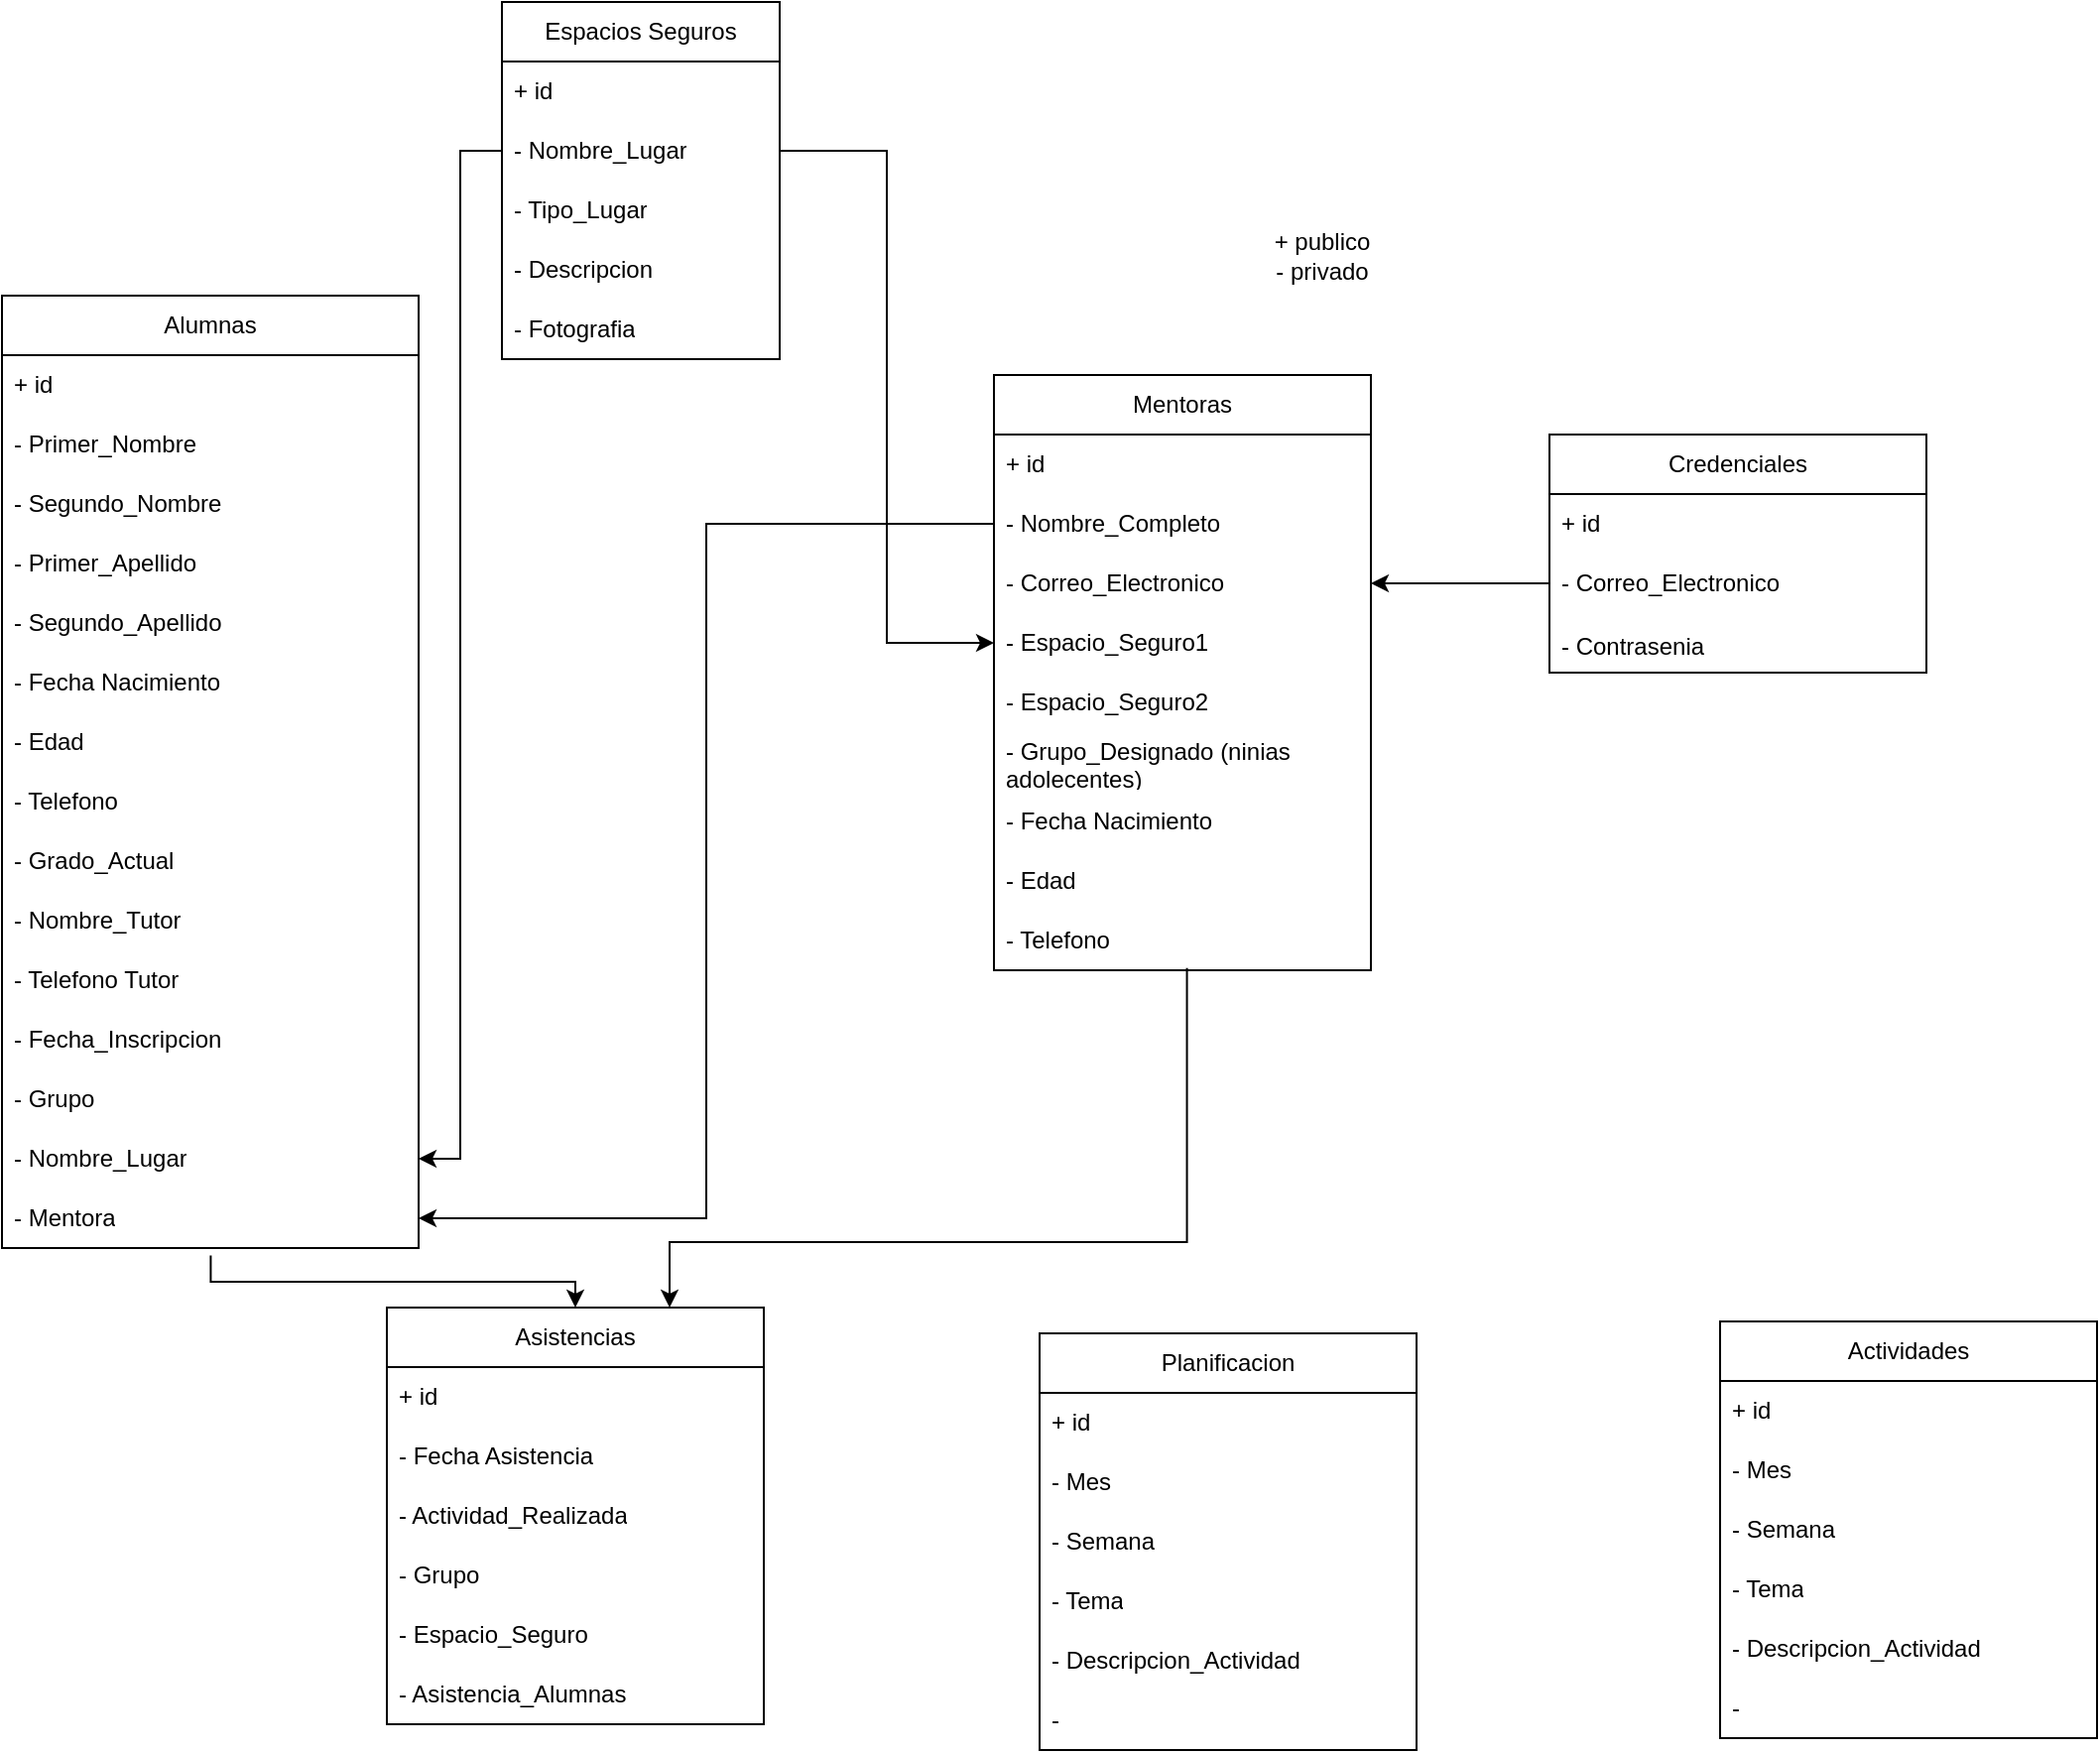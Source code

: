 <mxfile version="24.7.5" pages="3">
  <diagram name="Digrama de Clases" id="gdseYrf41wiIhMnn_DHh">
    <mxGraphModel dx="1507" dy="1220" grid="0" gridSize="10" guides="1" tooltips="1" connect="1" arrows="1" fold="1" page="0" pageScale="1" pageWidth="827" pageHeight="1169" math="0" shadow="0">
      <root>
        <mxCell id="0" />
        <mxCell id="1" parent="0" />
        <mxCell id="tZ-CRtmkg3FBl1CL16Fj-3" value="Espacios Seguros" style="swimlane;fontStyle=0;childLayout=stackLayout;horizontal=1;startSize=30;horizontalStack=0;resizeParent=1;resizeParentMax=0;resizeLast=0;collapsible=1;marginBottom=0;whiteSpace=wrap;html=1;" parent="1" vertex="1">
          <mxGeometry x="282" y="-38" width="140" height="180" as="geometry">
            <mxRectangle x="273" y="30" width="140" height="30" as="alternateBounds" />
          </mxGeometry>
        </mxCell>
        <mxCell id="tZ-CRtmkg3FBl1CL16Fj-4" value="+ id&amp;nbsp;&lt;span style=&quot;white-space: pre;&quot;&gt;&#x9;&lt;/span&gt;" style="text;strokeColor=none;fillColor=none;align=left;verticalAlign=middle;spacingLeft=4;spacingRight=4;overflow=hidden;points=[[0,0.5],[1,0.5]];portConstraint=eastwest;rotatable=0;whiteSpace=wrap;html=1;" parent="tZ-CRtmkg3FBl1CL16Fj-3" vertex="1">
          <mxGeometry y="30" width="140" height="30" as="geometry" />
        </mxCell>
        <object label="- Nombre_Lugar" hoa="" id="tZ-CRtmkg3FBl1CL16Fj-5">
          <mxCell style="text;strokeColor=none;fillColor=none;align=left;verticalAlign=middle;spacingLeft=4;spacingRight=4;overflow=hidden;points=[[0,0.5],[1,0.5]];portConstraint=eastwest;rotatable=0;whiteSpace=wrap;html=1;" parent="tZ-CRtmkg3FBl1CL16Fj-3" vertex="1">
            <mxGeometry y="60" width="140" height="30" as="geometry" />
          </mxCell>
        </object>
        <mxCell id="tZ-CRtmkg3FBl1CL16Fj-24" value="- Tipo_Lugar" style="text;strokeColor=none;fillColor=none;align=left;verticalAlign=middle;spacingLeft=4;spacingRight=4;overflow=hidden;points=[[0,0.5],[1,0.5]];portConstraint=eastwest;rotatable=0;whiteSpace=wrap;html=1;" parent="tZ-CRtmkg3FBl1CL16Fj-3" vertex="1">
          <mxGeometry y="90" width="140" height="30" as="geometry" />
        </mxCell>
        <mxCell id="tZ-CRtmkg3FBl1CL16Fj-23" value="- Descripcion" style="text;strokeColor=none;fillColor=none;align=left;verticalAlign=middle;spacingLeft=4;spacingRight=4;overflow=hidden;points=[[0,0.5],[1,0.5]];portConstraint=eastwest;rotatable=0;whiteSpace=wrap;html=1;" parent="tZ-CRtmkg3FBl1CL16Fj-3" vertex="1">
          <mxGeometry y="120" width="140" height="30" as="geometry" />
        </mxCell>
        <mxCell id="tZ-CRtmkg3FBl1CL16Fj-22" value="- Fotografia" style="text;strokeColor=none;fillColor=none;align=left;verticalAlign=middle;spacingLeft=4;spacingRight=4;overflow=hidden;points=[[0,0.5],[1,0.5]];portConstraint=eastwest;rotatable=0;whiteSpace=wrap;html=1;" parent="tZ-CRtmkg3FBl1CL16Fj-3" vertex="1">
          <mxGeometry y="150" width="140" height="30" as="geometry" />
        </mxCell>
        <mxCell id="tZ-CRtmkg3FBl1CL16Fj-8" value="+ publico&lt;div&gt;- privado&lt;/div&gt;" style="text;html=1;align=center;verticalAlign=middle;resizable=0;points=[];autosize=1;strokeColor=none;fillColor=none;" parent="1" vertex="1">
          <mxGeometry x="660" y="70" width="70" height="40" as="geometry" />
        </mxCell>
        <mxCell id="tZ-CRtmkg3FBl1CL16Fj-25" value="Alumnas" style="swimlane;fontStyle=0;childLayout=stackLayout;horizontal=1;startSize=30;horizontalStack=0;resizeParent=1;resizeParentMax=0;resizeLast=0;collapsible=1;marginBottom=0;whiteSpace=wrap;html=1;" parent="1" vertex="1">
          <mxGeometry x="30" y="110" width="210" height="480" as="geometry">
            <mxRectangle x="273" y="30" width="140" height="30" as="alternateBounds" />
          </mxGeometry>
        </mxCell>
        <mxCell id="tZ-CRtmkg3FBl1CL16Fj-26" value="+ id&amp;nbsp;&lt;span style=&quot;white-space: pre;&quot;&gt;&#x9;&lt;/span&gt;" style="text;strokeColor=none;fillColor=none;align=left;verticalAlign=middle;spacingLeft=4;spacingRight=4;overflow=hidden;points=[[0,0.5],[1,0.5]];portConstraint=eastwest;rotatable=0;whiteSpace=wrap;html=1;" parent="tZ-CRtmkg3FBl1CL16Fj-25" vertex="1">
          <mxGeometry y="30" width="210" height="30" as="geometry" />
        </mxCell>
        <object label="- Primer_Nombre" hoa="" id="tZ-CRtmkg3FBl1CL16Fj-27">
          <mxCell style="text;strokeColor=none;fillColor=none;align=left;verticalAlign=middle;spacingLeft=4;spacingRight=4;overflow=hidden;points=[[0,0.5],[1,0.5]];portConstraint=eastwest;rotatable=0;whiteSpace=wrap;html=1;" parent="tZ-CRtmkg3FBl1CL16Fj-25" vertex="1">
            <mxGeometry y="60" width="210" height="30" as="geometry" />
          </mxCell>
        </object>
        <mxCell id="tZ-CRtmkg3FBl1CL16Fj-28" value="- Segundo_Nombre" style="text;strokeColor=none;fillColor=none;align=left;verticalAlign=middle;spacingLeft=4;spacingRight=4;overflow=hidden;points=[[0,0.5],[1,0.5]];portConstraint=eastwest;rotatable=0;whiteSpace=wrap;html=1;" parent="tZ-CRtmkg3FBl1CL16Fj-25" vertex="1">
          <mxGeometry y="90" width="210" height="30" as="geometry" />
        </mxCell>
        <mxCell id="tZ-CRtmkg3FBl1CL16Fj-29" value="- Primer_&lt;span style=&quot;background-color: initial;&quot;&gt;Apellido&lt;/span&gt;" style="text;strokeColor=none;fillColor=none;align=left;verticalAlign=middle;spacingLeft=4;spacingRight=4;overflow=hidden;points=[[0,0.5],[1,0.5]];portConstraint=eastwest;rotatable=0;whiteSpace=wrap;html=1;" parent="tZ-CRtmkg3FBl1CL16Fj-25" vertex="1">
          <mxGeometry y="120" width="210" height="30" as="geometry" />
        </mxCell>
        <mxCell id="tZ-CRtmkg3FBl1CL16Fj-30" value="- Segundo_Apellido" style="text;strokeColor=none;fillColor=none;align=left;verticalAlign=middle;spacingLeft=4;spacingRight=4;overflow=hidden;points=[[0,0.5],[1,0.5]];portConstraint=eastwest;rotatable=0;whiteSpace=wrap;html=1;" parent="tZ-CRtmkg3FBl1CL16Fj-25" vertex="1">
          <mxGeometry y="150" width="210" height="30" as="geometry" />
        </mxCell>
        <mxCell id="tZ-CRtmkg3FBl1CL16Fj-32" value="- Fecha Nacimiento" style="text;strokeColor=none;fillColor=none;align=left;verticalAlign=middle;spacingLeft=4;spacingRight=4;overflow=hidden;points=[[0,0.5],[1,0.5]];portConstraint=eastwest;rotatable=0;whiteSpace=wrap;html=1;" parent="tZ-CRtmkg3FBl1CL16Fj-25" vertex="1">
          <mxGeometry y="180" width="210" height="30" as="geometry" />
        </mxCell>
        <mxCell id="tZ-CRtmkg3FBl1CL16Fj-31" value="- Edad" style="text;strokeColor=none;fillColor=none;align=left;verticalAlign=middle;spacingLeft=4;spacingRight=4;overflow=hidden;points=[[0,0.5],[1,0.5]];portConstraint=eastwest;rotatable=0;whiteSpace=wrap;html=1;" parent="tZ-CRtmkg3FBl1CL16Fj-25" vertex="1">
          <mxGeometry y="210" width="210" height="30" as="geometry" />
        </mxCell>
        <mxCell id="3Bfi_6N4AntQt0z99ZHa-1" value="- Telefono" style="text;strokeColor=none;fillColor=none;align=left;verticalAlign=middle;spacingLeft=4;spacingRight=4;overflow=hidden;points=[[0,0.5],[1,0.5]];portConstraint=eastwest;rotatable=0;whiteSpace=wrap;html=1;" parent="tZ-CRtmkg3FBl1CL16Fj-25" vertex="1">
          <mxGeometry y="240" width="210" height="30" as="geometry" />
        </mxCell>
        <mxCell id="tZ-CRtmkg3FBl1CL16Fj-36" value="- Grado_Actual" style="text;strokeColor=none;fillColor=none;align=left;verticalAlign=middle;spacingLeft=4;spacingRight=4;overflow=hidden;points=[[0,0.5],[1,0.5]];portConstraint=eastwest;rotatable=0;whiteSpace=wrap;html=1;" parent="tZ-CRtmkg3FBl1CL16Fj-25" vertex="1">
          <mxGeometry y="270" width="210" height="30" as="geometry" />
        </mxCell>
        <mxCell id="tZ-CRtmkg3FBl1CL16Fj-35" value="- Nombre_Tutor" style="text;strokeColor=none;fillColor=none;align=left;verticalAlign=middle;spacingLeft=4;spacingRight=4;overflow=hidden;points=[[0,0.5],[1,0.5]];portConstraint=eastwest;rotatable=0;whiteSpace=wrap;html=1;" parent="tZ-CRtmkg3FBl1CL16Fj-25" vertex="1">
          <mxGeometry y="300" width="210" height="30" as="geometry" />
        </mxCell>
        <mxCell id="tZ-CRtmkg3FBl1CL16Fj-34" value="- Telefono Tutor" style="text;strokeColor=none;fillColor=none;align=left;verticalAlign=middle;spacingLeft=4;spacingRight=4;overflow=hidden;points=[[0,0.5],[1,0.5]];portConstraint=eastwest;rotatable=0;whiteSpace=wrap;html=1;" parent="tZ-CRtmkg3FBl1CL16Fj-25" vertex="1">
          <mxGeometry y="330" width="210" height="30" as="geometry" />
        </mxCell>
        <mxCell id="tZ-CRtmkg3FBl1CL16Fj-33" value="- Fecha_Inscripcion" style="text;strokeColor=none;fillColor=none;align=left;verticalAlign=middle;spacingLeft=4;spacingRight=4;overflow=hidden;points=[[0,0.5],[1,0.5]];portConstraint=eastwest;rotatable=0;whiteSpace=wrap;html=1;" parent="tZ-CRtmkg3FBl1CL16Fj-25" vertex="1">
          <mxGeometry y="360" width="210" height="30" as="geometry" />
        </mxCell>
        <mxCell id="tZ-CRtmkg3FBl1CL16Fj-93" value="- Grupo" style="text;strokeColor=none;fillColor=none;align=left;verticalAlign=middle;spacingLeft=4;spacingRight=4;overflow=hidden;points=[[0,0.5],[1,0.5]];portConstraint=eastwest;rotatable=0;whiteSpace=wrap;html=1;" parent="tZ-CRtmkg3FBl1CL16Fj-25" vertex="1">
          <mxGeometry y="390" width="210" height="30" as="geometry" />
        </mxCell>
        <mxCell id="tZ-CRtmkg3FBl1CL16Fj-86" value="- Nombre_Lugar" style="text;strokeColor=none;fillColor=none;align=left;verticalAlign=middle;spacingLeft=4;spacingRight=4;overflow=hidden;points=[[0,0.5],[1,0.5]];portConstraint=eastwest;rotatable=0;whiteSpace=wrap;html=1;" parent="tZ-CRtmkg3FBl1CL16Fj-25" vertex="1">
          <mxGeometry y="420" width="210" height="30" as="geometry" />
        </mxCell>
        <mxCell id="tZ-CRtmkg3FBl1CL16Fj-81" value="- Mentora" style="text;strokeColor=none;fillColor=none;align=left;verticalAlign=middle;spacingLeft=4;spacingRight=4;overflow=hidden;points=[[0,0.5],[1,0.5]];portConstraint=eastwest;rotatable=0;whiteSpace=wrap;html=1;" parent="tZ-CRtmkg3FBl1CL16Fj-25" vertex="1">
          <mxGeometry y="450" width="210" height="30" as="geometry" />
        </mxCell>
        <mxCell id="tZ-CRtmkg3FBl1CL16Fj-37" value="Mentoras" style="swimlane;fontStyle=0;childLayout=stackLayout;horizontal=1;startSize=30;horizontalStack=0;resizeParent=1;resizeParentMax=0;resizeLast=0;collapsible=1;marginBottom=0;whiteSpace=wrap;html=1;" parent="1" vertex="1">
          <mxGeometry x="530" y="150" width="190" height="300" as="geometry">
            <mxRectangle x="273" y="30" width="140" height="30" as="alternateBounds" />
          </mxGeometry>
        </mxCell>
        <mxCell id="tZ-CRtmkg3FBl1CL16Fj-38" value="+ id&amp;nbsp;&lt;span style=&quot;white-space: pre;&quot;&gt;&#x9;&lt;/span&gt;" style="text;strokeColor=none;fillColor=none;align=left;verticalAlign=middle;spacingLeft=4;spacingRight=4;overflow=hidden;points=[[0,0.5],[1,0.5]];portConstraint=eastwest;rotatable=0;whiteSpace=wrap;html=1;" parent="tZ-CRtmkg3FBl1CL16Fj-37" vertex="1">
          <mxGeometry y="30" width="190" height="30" as="geometry" />
        </mxCell>
        <object label="- Nombre_Completo" hoa="" id="tZ-CRtmkg3FBl1CL16Fj-39">
          <mxCell style="text;strokeColor=none;fillColor=none;align=left;verticalAlign=middle;spacingLeft=4;spacingRight=4;overflow=hidden;points=[[0,0.5],[1,0.5]];portConstraint=eastwest;rotatable=0;whiteSpace=wrap;html=1;" parent="tZ-CRtmkg3FBl1CL16Fj-37" vertex="1">
            <mxGeometry y="60" width="190" height="30" as="geometry" />
          </mxCell>
        </object>
        <mxCell id="tZ-CRtmkg3FBl1CL16Fj-90" value="- Correo_Electronico" style="text;strokeColor=none;fillColor=none;align=left;verticalAlign=middle;spacingLeft=4;spacingRight=4;overflow=hidden;points=[[0,0.5],[1,0.5]];portConstraint=eastwest;rotatable=0;whiteSpace=wrap;html=1;" parent="tZ-CRtmkg3FBl1CL16Fj-37" vertex="1">
          <mxGeometry y="90" width="190" height="30" as="geometry" />
        </mxCell>
        <mxCell id="tZ-CRtmkg3FBl1CL16Fj-50" value="- Espacio_Seguro1&lt;span style=&quot;white-space: pre;&quot;&gt;&#x9;&lt;/span&gt;" style="text;strokeColor=none;fillColor=none;align=left;verticalAlign=middle;spacingLeft=4;spacingRight=4;overflow=hidden;points=[[0,0.5],[1,0.5]];portConstraint=eastwest;rotatable=0;whiteSpace=wrap;html=1;" parent="tZ-CRtmkg3FBl1CL16Fj-37" vertex="1">
          <mxGeometry y="120" width="190" height="30" as="geometry" />
        </mxCell>
        <mxCell id="tZ-CRtmkg3FBl1CL16Fj-49" value="- Espacio_Seguro2" style="text;strokeColor=none;fillColor=none;align=left;verticalAlign=middle;spacingLeft=4;spacingRight=4;overflow=hidden;points=[[0,0.5],[1,0.5]];portConstraint=eastwest;rotatable=0;whiteSpace=wrap;html=1;" parent="tZ-CRtmkg3FBl1CL16Fj-37" vertex="1">
          <mxGeometry y="150" width="190" height="30" as="geometry" />
        </mxCell>
        <mxCell id="tZ-CRtmkg3FBl1CL16Fj-51" value="- Grupo_Designado (ninias adolecentes)" style="text;strokeColor=none;fillColor=none;align=left;verticalAlign=middle;spacingLeft=4;spacingRight=4;overflow=hidden;points=[[0,0.5],[1,0.5]];portConstraint=eastwest;rotatable=0;whiteSpace=wrap;html=1;" parent="tZ-CRtmkg3FBl1CL16Fj-37" vertex="1">
          <mxGeometry y="180" width="190" height="30" as="geometry" />
        </mxCell>
        <mxCell id="tZ-CRtmkg3FBl1CL16Fj-43" value="- Fecha Nacimiento" style="text;strokeColor=none;fillColor=none;align=left;verticalAlign=middle;spacingLeft=4;spacingRight=4;overflow=hidden;points=[[0,0.5],[1,0.5]];portConstraint=eastwest;rotatable=0;whiteSpace=wrap;html=1;" parent="tZ-CRtmkg3FBl1CL16Fj-37" vertex="1">
          <mxGeometry y="210" width="190" height="30" as="geometry" />
        </mxCell>
        <mxCell id="tZ-CRtmkg3FBl1CL16Fj-44" value="- Edad" style="text;strokeColor=none;fillColor=none;align=left;verticalAlign=middle;spacingLeft=4;spacingRight=4;overflow=hidden;points=[[0,0.5],[1,0.5]];portConstraint=eastwest;rotatable=0;whiteSpace=wrap;html=1;" parent="tZ-CRtmkg3FBl1CL16Fj-37" vertex="1">
          <mxGeometry y="240" width="190" height="30" as="geometry" />
        </mxCell>
        <mxCell id="tZ-CRtmkg3FBl1CL16Fj-47" value="- Telefono" style="text;strokeColor=none;fillColor=none;align=left;verticalAlign=middle;spacingLeft=4;spacingRight=4;overflow=hidden;points=[[0,0.5],[1,0.5]];portConstraint=eastwest;rotatable=0;whiteSpace=wrap;html=1;" parent="tZ-CRtmkg3FBl1CL16Fj-37" vertex="1">
          <mxGeometry y="270" width="190" height="30" as="geometry" />
        </mxCell>
        <mxCell id="tZ-CRtmkg3FBl1CL16Fj-54" value="Asistencias" style="swimlane;fontStyle=0;childLayout=stackLayout;horizontal=1;startSize=30;horizontalStack=0;resizeParent=1;resizeParentMax=0;resizeLast=0;collapsible=1;marginBottom=0;whiteSpace=wrap;html=1;" parent="1" vertex="1">
          <mxGeometry x="224" y="620" width="190" height="210" as="geometry">
            <mxRectangle x="273" y="30" width="140" height="30" as="alternateBounds" />
          </mxGeometry>
        </mxCell>
        <mxCell id="tZ-CRtmkg3FBl1CL16Fj-55" value="+ id&amp;nbsp;&lt;span style=&quot;white-space: pre;&quot;&gt;&#x9;&lt;/span&gt;" style="text;strokeColor=none;fillColor=none;align=left;verticalAlign=middle;spacingLeft=4;spacingRight=4;overflow=hidden;points=[[0,0.5],[1,0.5]];portConstraint=eastwest;rotatable=0;whiteSpace=wrap;html=1;" parent="tZ-CRtmkg3FBl1CL16Fj-54" vertex="1">
          <mxGeometry y="30" width="190" height="30" as="geometry" />
        </mxCell>
        <object label="- Fecha Asistencia" hoa="" id="tZ-CRtmkg3FBl1CL16Fj-56">
          <mxCell style="text;strokeColor=none;fillColor=none;align=left;verticalAlign=middle;spacingLeft=4;spacingRight=4;overflow=hidden;points=[[0,0.5],[1,0.5]];portConstraint=eastwest;rotatable=0;whiteSpace=wrap;html=1;" parent="tZ-CRtmkg3FBl1CL16Fj-54" vertex="1">
            <mxGeometry y="60" width="190" height="30" as="geometry" />
          </mxCell>
        </object>
        <mxCell id="tZ-CRtmkg3FBl1CL16Fj-58" value="- Actividad_Realizada" style="text;strokeColor=none;fillColor=none;align=left;verticalAlign=middle;spacingLeft=4;spacingRight=4;overflow=hidden;points=[[0,0.5],[1,0.5]];portConstraint=eastwest;rotatable=0;whiteSpace=wrap;html=1;" parent="tZ-CRtmkg3FBl1CL16Fj-54" vertex="1">
          <mxGeometry y="90" width="190" height="30" as="geometry" />
        </mxCell>
        <mxCell id="tZ-CRtmkg3FBl1CL16Fj-62" value="- Grupo" style="text;strokeColor=none;fillColor=none;align=left;verticalAlign=middle;spacingLeft=4;spacingRight=4;overflow=hidden;points=[[0,0.5],[1,0.5]];portConstraint=eastwest;rotatable=0;whiteSpace=wrap;html=1;" parent="tZ-CRtmkg3FBl1CL16Fj-54" vertex="1">
          <mxGeometry y="120" width="190" height="30" as="geometry" />
        </mxCell>
        <mxCell id="tZ-CRtmkg3FBl1CL16Fj-60" value="- Espacio_Seguro" style="text;strokeColor=none;fillColor=none;align=left;verticalAlign=middle;spacingLeft=4;spacingRight=4;overflow=hidden;points=[[0,0.5],[1,0.5]];portConstraint=eastwest;rotatable=0;whiteSpace=wrap;html=1;" parent="tZ-CRtmkg3FBl1CL16Fj-54" vertex="1">
          <mxGeometry y="150" width="190" height="30" as="geometry" />
        </mxCell>
        <mxCell id="tZ-CRtmkg3FBl1CL16Fj-59" value="- Asistencia_Alumnas" style="text;strokeColor=none;fillColor=none;align=left;verticalAlign=middle;spacingLeft=4;spacingRight=4;overflow=hidden;points=[[0,0.5],[1,0.5]];portConstraint=eastwest;rotatable=0;whiteSpace=wrap;html=1;" parent="tZ-CRtmkg3FBl1CL16Fj-54" vertex="1">
          <mxGeometry y="180" width="190" height="30" as="geometry" />
        </mxCell>
        <mxCell id="tZ-CRtmkg3FBl1CL16Fj-66" value="Planificacion" style="swimlane;fontStyle=0;childLayout=stackLayout;horizontal=1;startSize=30;horizontalStack=0;resizeParent=1;resizeParentMax=0;resizeLast=0;collapsible=1;marginBottom=0;whiteSpace=wrap;html=1;" parent="1" vertex="1">
          <mxGeometry x="553" y="633" width="190" height="210" as="geometry">
            <mxRectangle x="273" y="30" width="140" height="30" as="alternateBounds" />
          </mxGeometry>
        </mxCell>
        <mxCell id="tZ-CRtmkg3FBl1CL16Fj-67" value="+ id&amp;nbsp;&lt;span style=&quot;white-space: pre;&quot;&gt;&#x9;&lt;/span&gt;" style="text;strokeColor=none;fillColor=none;align=left;verticalAlign=middle;spacingLeft=4;spacingRight=4;overflow=hidden;points=[[0,0.5],[1,0.5]];portConstraint=eastwest;rotatable=0;whiteSpace=wrap;html=1;" parent="tZ-CRtmkg3FBl1CL16Fj-66" vertex="1">
          <mxGeometry y="30" width="190" height="30" as="geometry" />
        </mxCell>
        <object label="- Mes" hoa="" id="tZ-CRtmkg3FBl1CL16Fj-68">
          <mxCell style="text;strokeColor=none;fillColor=none;align=left;verticalAlign=middle;spacingLeft=4;spacingRight=4;overflow=hidden;points=[[0,0.5],[1,0.5]];portConstraint=eastwest;rotatable=0;whiteSpace=wrap;html=1;" parent="tZ-CRtmkg3FBl1CL16Fj-66" vertex="1">
            <mxGeometry y="60" width="190" height="30" as="geometry" />
          </mxCell>
        </object>
        <mxCell id="tZ-CRtmkg3FBl1CL16Fj-69" value="- Semana" style="text;strokeColor=none;fillColor=none;align=left;verticalAlign=middle;spacingLeft=4;spacingRight=4;overflow=hidden;points=[[0,0.5],[1,0.5]];portConstraint=eastwest;rotatable=0;whiteSpace=wrap;html=1;" parent="tZ-CRtmkg3FBl1CL16Fj-66" vertex="1">
          <mxGeometry y="90" width="190" height="30" as="geometry" />
        </mxCell>
        <mxCell id="tZ-CRtmkg3FBl1CL16Fj-71" value="- Tema" style="text;strokeColor=none;fillColor=none;align=left;verticalAlign=middle;spacingLeft=4;spacingRight=4;overflow=hidden;points=[[0,0.5],[1,0.5]];portConstraint=eastwest;rotatable=0;whiteSpace=wrap;html=1;" parent="tZ-CRtmkg3FBl1CL16Fj-66" vertex="1">
          <mxGeometry y="120" width="190" height="30" as="geometry" />
        </mxCell>
        <mxCell id="tZ-CRtmkg3FBl1CL16Fj-70" value="- Descripcion_Actividad" style="text;strokeColor=none;fillColor=none;align=left;verticalAlign=middle;spacingLeft=4;spacingRight=4;overflow=hidden;points=[[0,0.5],[1,0.5]];portConstraint=eastwest;rotatable=0;whiteSpace=wrap;html=1;" parent="tZ-CRtmkg3FBl1CL16Fj-66" vertex="1">
          <mxGeometry y="150" width="190" height="30" as="geometry" />
        </mxCell>
        <mxCell id="tZ-CRtmkg3FBl1CL16Fj-72" value="-&amp;nbsp;" style="text;strokeColor=none;fillColor=none;align=left;verticalAlign=middle;spacingLeft=4;spacingRight=4;overflow=hidden;points=[[0,0.5],[1,0.5]];portConstraint=eastwest;rotatable=0;whiteSpace=wrap;html=1;" parent="tZ-CRtmkg3FBl1CL16Fj-66" vertex="1">
          <mxGeometry y="180" width="190" height="30" as="geometry" />
        </mxCell>
        <mxCell id="tZ-CRtmkg3FBl1CL16Fj-73" value="Credenciales" style="swimlane;fontStyle=0;childLayout=stackLayout;horizontal=1;startSize=30;horizontalStack=0;resizeParent=1;resizeParentMax=0;resizeLast=0;collapsible=1;marginBottom=0;whiteSpace=wrap;html=1;" parent="1" vertex="1">
          <mxGeometry x="810" y="180" width="190" height="120" as="geometry">
            <mxRectangle x="273" y="30" width="140" height="30" as="alternateBounds" />
          </mxGeometry>
        </mxCell>
        <mxCell id="tZ-CRtmkg3FBl1CL16Fj-74" value="+ id&amp;nbsp;&lt;span style=&quot;white-space: pre;&quot;&gt;&#x9;&lt;/span&gt;" style="text;strokeColor=none;fillColor=none;align=left;verticalAlign=middle;spacingLeft=4;spacingRight=4;overflow=hidden;points=[[0,0.5],[1,0.5]];portConstraint=eastwest;rotatable=0;whiteSpace=wrap;html=1;" parent="tZ-CRtmkg3FBl1CL16Fj-73" vertex="1">
          <mxGeometry y="30" width="190" height="30" as="geometry" />
        </mxCell>
        <object label="- Correo_Electronico" hoa="" id="tZ-CRtmkg3FBl1CL16Fj-75">
          <mxCell style="text;strokeColor=none;fillColor=none;align=left;verticalAlign=middle;spacingLeft=4;spacingRight=4;overflow=hidden;points=[[0,0.5],[1,0.5]];portConstraint=eastwest;rotatable=0;whiteSpace=wrap;html=1;" parent="tZ-CRtmkg3FBl1CL16Fj-73" vertex="1">
            <mxGeometry y="60" width="190" height="30" as="geometry" />
          </mxCell>
        </object>
        <mxCell id="tZ-CRtmkg3FBl1CL16Fj-76" value="- Contrasenia&lt;font face=&quot;sans-serif&quot; color=&quot;#202122&quot;&gt;&lt;span style=&quot;font-size: 16px; background-color: rgb(255, 255, 255);&quot;&gt;&lt;/span&gt;&lt;/font&gt;" style="text;strokeColor=none;fillColor=none;align=left;verticalAlign=middle;spacingLeft=4;spacingRight=4;overflow=hidden;points=[[0,0.5],[1,0.5]];portConstraint=eastwest;rotatable=0;whiteSpace=wrap;html=1;" parent="tZ-CRtmkg3FBl1CL16Fj-73" vertex="1">
          <mxGeometry y="90" width="190" height="30" as="geometry" />
        </mxCell>
        <mxCell id="tZ-CRtmkg3FBl1CL16Fj-82" style="rounded=0;orthogonalLoop=1;jettySize=auto;html=1;exitX=0;exitY=0.5;exitDx=0;exitDy=0;fontFamily=Helvetica;fontSize=12;fontColor=default;fontStyle=0;edgeStyle=orthogonalEdgeStyle;" parent="1" source="tZ-CRtmkg3FBl1CL16Fj-39" target="tZ-CRtmkg3FBl1CL16Fj-81" edge="1">
          <mxGeometry relative="1" as="geometry" />
        </mxCell>
        <mxCell id="tZ-CRtmkg3FBl1CL16Fj-87" style="edgeStyle=orthogonalEdgeStyle;rounded=0;orthogonalLoop=1;jettySize=auto;html=1;exitX=0;exitY=0.5;exitDx=0;exitDy=0;entryX=1;entryY=0.5;entryDx=0;entryDy=0;fontFamily=Helvetica;fontSize=12;fontColor=default;fontStyle=0;" parent="1" source="tZ-CRtmkg3FBl1CL16Fj-5" target="tZ-CRtmkg3FBl1CL16Fj-86" edge="1">
          <mxGeometry relative="1" as="geometry" />
        </mxCell>
        <mxCell id="tZ-CRtmkg3FBl1CL16Fj-88" value="" style="endArrow=classic;html=1;rounded=0;fontFamily=Helvetica;fontSize=12;fontColor=default;fontStyle=0;exitX=0.501;exitY=1.124;exitDx=0;exitDy=0;exitPerimeter=0;entryX=0.5;entryY=0;entryDx=0;entryDy=0;edgeStyle=elbowEdgeStyle;elbow=vertical;" parent="1" source="tZ-CRtmkg3FBl1CL16Fj-81" target="tZ-CRtmkg3FBl1CL16Fj-54" edge="1">
          <mxGeometry width="50" height="50" relative="1" as="geometry">
            <mxPoint x="240" y="660" as="sourcePoint" />
            <mxPoint x="300" y="590" as="targetPoint" />
          </mxGeometry>
        </mxCell>
        <mxCell id="tZ-CRtmkg3FBl1CL16Fj-91" value="" style="endArrow=classic;html=1;rounded=0;fontFamily=Helvetica;fontSize=12;fontColor=default;fontStyle=0;exitX=0.512;exitY=0.964;exitDx=0;exitDy=0;exitPerimeter=0;entryX=0.75;entryY=0;entryDx=0;entryDy=0;edgeStyle=elbowEdgeStyle;elbow=vertical;" parent="1" source="tZ-CRtmkg3FBl1CL16Fj-47" target="tZ-CRtmkg3FBl1CL16Fj-54" edge="1">
          <mxGeometry width="50" height="50" relative="1" as="geometry">
            <mxPoint x="145" y="544" as="sourcePoint" />
            <mxPoint x="329" y="630" as="targetPoint" />
            <Array as="points">
              <mxPoint x="500" y="587" />
            </Array>
          </mxGeometry>
        </mxCell>
        <mxCell id="tZ-CRtmkg3FBl1CL16Fj-94" style="rounded=0;orthogonalLoop=1;jettySize=auto;elbow=vertical;html=1;exitX=0;exitY=0.5;exitDx=0;exitDy=0;entryX=1;entryY=0.5;entryDx=0;entryDy=0;fontFamily=Helvetica;fontSize=12;fontColor=default;fontStyle=0;" parent="1" source="tZ-CRtmkg3FBl1CL16Fj-75" target="tZ-CRtmkg3FBl1CL16Fj-90" edge="1">
          <mxGeometry relative="1" as="geometry" />
        </mxCell>
        <mxCell id="tZ-CRtmkg3FBl1CL16Fj-95" value="Actividades" style="swimlane;fontStyle=0;childLayout=stackLayout;horizontal=1;startSize=30;horizontalStack=0;resizeParent=1;resizeParentMax=0;resizeLast=0;collapsible=1;marginBottom=0;whiteSpace=wrap;html=1;" parent="1" vertex="1">
          <mxGeometry x="896" y="627" width="190" height="210" as="geometry">
            <mxRectangle x="273" y="30" width="140" height="30" as="alternateBounds" />
          </mxGeometry>
        </mxCell>
        <mxCell id="tZ-CRtmkg3FBl1CL16Fj-96" value="+ id&amp;nbsp;&lt;span style=&quot;white-space: pre;&quot;&gt;&#x9;&lt;/span&gt;" style="text;strokeColor=none;fillColor=none;align=left;verticalAlign=middle;spacingLeft=4;spacingRight=4;overflow=hidden;points=[[0,0.5],[1,0.5]];portConstraint=eastwest;rotatable=0;whiteSpace=wrap;html=1;" parent="tZ-CRtmkg3FBl1CL16Fj-95" vertex="1">
          <mxGeometry y="30" width="190" height="30" as="geometry" />
        </mxCell>
        <object label="- Mes" hoa="" id="tZ-CRtmkg3FBl1CL16Fj-97">
          <mxCell style="text;strokeColor=none;fillColor=none;align=left;verticalAlign=middle;spacingLeft=4;spacingRight=4;overflow=hidden;points=[[0,0.5],[1,0.5]];portConstraint=eastwest;rotatable=0;whiteSpace=wrap;html=1;" parent="tZ-CRtmkg3FBl1CL16Fj-95" vertex="1">
            <mxGeometry y="60" width="190" height="30" as="geometry" />
          </mxCell>
        </object>
        <mxCell id="tZ-CRtmkg3FBl1CL16Fj-98" value="- Semana" style="text;strokeColor=none;fillColor=none;align=left;verticalAlign=middle;spacingLeft=4;spacingRight=4;overflow=hidden;points=[[0,0.5],[1,0.5]];portConstraint=eastwest;rotatable=0;whiteSpace=wrap;html=1;" parent="tZ-CRtmkg3FBl1CL16Fj-95" vertex="1">
          <mxGeometry y="90" width="190" height="30" as="geometry" />
        </mxCell>
        <mxCell id="tZ-CRtmkg3FBl1CL16Fj-99" value="- Tema" style="text;strokeColor=none;fillColor=none;align=left;verticalAlign=middle;spacingLeft=4;spacingRight=4;overflow=hidden;points=[[0,0.5],[1,0.5]];portConstraint=eastwest;rotatable=0;whiteSpace=wrap;html=1;" parent="tZ-CRtmkg3FBl1CL16Fj-95" vertex="1">
          <mxGeometry y="120" width="190" height="30" as="geometry" />
        </mxCell>
        <mxCell id="tZ-CRtmkg3FBl1CL16Fj-100" value="- Descripcion_Actividad" style="text;strokeColor=none;fillColor=none;align=left;verticalAlign=middle;spacingLeft=4;spacingRight=4;overflow=hidden;points=[[0,0.5],[1,0.5]];portConstraint=eastwest;rotatable=0;whiteSpace=wrap;html=1;" parent="tZ-CRtmkg3FBl1CL16Fj-95" vertex="1">
          <mxGeometry y="150" width="190" height="30" as="geometry" />
        </mxCell>
        <mxCell id="tZ-CRtmkg3FBl1CL16Fj-101" value="-&amp;nbsp;" style="text;strokeColor=none;fillColor=none;align=left;verticalAlign=middle;spacingLeft=4;spacingRight=4;overflow=hidden;points=[[0,0.5],[1,0.5]];portConstraint=eastwest;rotatable=0;whiteSpace=wrap;html=1;" parent="tZ-CRtmkg3FBl1CL16Fj-95" vertex="1">
          <mxGeometry y="180" width="190" height="30" as="geometry" />
        </mxCell>
        <mxCell id="3Bfi_6N4AntQt0z99ZHa-3" style="edgeStyle=orthogonalEdgeStyle;rounded=0;orthogonalLoop=1;jettySize=auto;html=1;exitX=1;exitY=0.5;exitDx=0;exitDy=0;entryX=0;entryY=0.5;entryDx=0;entryDy=0;" parent="1" source="tZ-CRtmkg3FBl1CL16Fj-5" target="tZ-CRtmkg3FBl1CL16Fj-50" edge="1">
          <mxGeometry relative="1" as="geometry" />
        </mxCell>
      </root>
    </mxGraphModel>
  </diagram>
  <diagram id="2iTuF2fFgsJSNKh-I2fF" name="Casos de Uso">
    <mxGraphModel dx="3229" dy="2223" grid="1" gridSize="10" guides="1" tooltips="1" connect="1" arrows="1" fold="1" page="1" pageScale="1" pageWidth="827" pageHeight="1169" math="0" shadow="0">
      <root>
        <mxCell id="0" />
        <mxCell id="1" parent="0" />
        <mxCell id="6Ku_UeQvqYyxom1KBDUB-1" value="COLORES&lt;div&gt;blanco:&amp;nbsp;&lt;/div&gt;&lt;div&gt;azul:&amp;nbsp; #1C5AA7&lt;/div&gt;&lt;div&gt;amarillo:&amp;nbsp;#FAB516&lt;/div&gt;&lt;div&gt;anaranjado:&amp;nbsp;#E76216&lt;/div&gt;" style="whiteSpace=wrap;html=1;" parent="1" vertex="1">
          <mxGeometry x="350" y="-160" width="190" height="100" as="geometry" />
        </mxCell>
        <mxCell id="6Ku_UeQvqYyxom1KBDUB-2" value="&lt;span style=&quot;font-size: 23px; font-weight: 400;&quot;&gt;SISTEMA WEB REDMI A&#39;Q&#39;AB&#39;AL&lt;/span&gt;" style="swimlane;whiteSpace=wrap;html=1;startSize=30;fillColor=default;" parent="1" vertex="1">
          <mxGeometry x="170" y="50" width="640" height="470" as="geometry" />
        </mxCell>
        <mxCell id="6Ku_UeQvqYyxom1KBDUB-4" value="Inicio" style="ellipse;whiteSpace=wrap;html=1;" parent="6Ku_UeQvqYyxom1KBDUB-2" vertex="1">
          <mxGeometry x="158" y="60" width="86" height="60" as="geometry" />
        </mxCell>
        <mxCell id="6Ku_UeQvqYyxom1KBDUB-10" value="Pagina de&amp;nbsp;&lt;div&gt;Inicio&lt;/div&gt;" style="ellipse;whiteSpace=wrap;html=1;" parent="6Ku_UeQvqYyxom1KBDUB-2" vertex="1">
          <mxGeometry x="340" y="60" width="90" height="60" as="geometry" />
        </mxCell>
        <mxCell id="6Ku_UeQvqYyxom1KBDUB-29" value="" style="endArrow=classic;html=1;rounded=0;entryX=0;entryY=0.5;entryDx=0;entryDy=0;exitX=1;exitY=0;exitDx=0;exitDy=0;" parent="6Ku_UeQvqYyxom1KBDUB-2" source="6Ku_UeQvqYyxom1KBDUB-36" target="6Ku_UeQvqYyxom1KBDUB-4" edge="1">
          <mxGeometry width="50" height="50" relative="1" as="geometry">
            <mxPoint y="340" as="sourcePoint" />
            <mxPoint x="50" y="290" as="targetPoint" />
          </mxGeometry>
        </mxCell>
        <mxCell id="6Ku_UeQvqYyxom1KBDUB-3" value="Programas" style="ellipse;whiteSpace=wrap;html=1;" parent="6Ku_UeQvqYyxom1KBDUB-2" vertex="1">
          <mxGeometry x="180" y="190" width="100" height="60" as="geometry" />
        </mxCell>
        <mxCell id="6Ku_UeQvqYyxom1KBDUB-6" value="Eventos&amp;nbsp;" style="ellipse;whiteSpace=wrap;html=1;" parent="6Ku_UeQvqYyxom1KBDUB-2" vertex="1">
          <mxGeometry x="244" y="120" width="90" height="60" as="geometry" />
        </mxCell>
        <mxCell id="6Ku_UeQvqYyxom1KBDUB-23" value="Fechas&amp;nbsp;&lt;div&gt;Importantes&lt;/div&gt;" style="ellipse;whiteSpace=wrap;html=1;" parent="6Ku_UeQvqYyxom1KBDUB-2" vertex="1">
          <mxGeometry x="415" y="120" width="90" height="60" as="geometry" />
        </mxCell>
        <mxCell id="6Ku_UeQvqYyxom1KBDUB-27" value="Descripcion&amp;nbsp;&lt;div&gt;del&amp;nbsp;&lt;/div&gt;&lt;div&gt;Programa&lt;/div&gt;" style="ellipse;whiteSpace=wrap;html=1;" parent="6Ku_UeQvqYyxom1KBDUB-2" vertex="1">
          <mxGeometry x="334" y="185" width="110" height="70" as="geometry" />
        </mxCell>
        <mxCell id="6Ku_UeQvqYyxom1KBDUB-34" value="Nosotras" style="ellipse;whiteSpace=wrap;html=1;" parent="6Ku_UeQvqYyxom1KBDUB-2" vertex="1">
          <mxGeometry x="30" y="290" width="100" height="60" as="geometry" />
        </mxCell>
        <mxCell id="6Ku_UeQvqYyxom1KBDUB-36" value="Navegacion" style="ellipse;whiteSpace=wrap;html=1;" parent="6Ku_UeQvqYyxom1KBDUB-2" vertex="1">
          <mxGeometry x="30" y="130" width="100" height="60" as="geometry" />
        </mxCell>
        <mxCell id="6Ku_UeQvqYyxom1KBDUB-30" value="" style="endArrow=classic;html=1;rounded=0;entryX=0;entryY=0.5;entryDx=0;entryDy=0;exitX=0.967;exitY=0.337;exitDx=0;exitDy=0;exitPerimeter=0;" parent="6Ku_UeQvqYyxom1KBDUB-2" source="6Ku_UeQvqYyxom1KBDUB-36" target="6Ku_UeQvqYyxom1KBDUB-6" edge="1">
          <mxGeometry width="50" height="50" relative="1" as="geometry">
            <mxPoint x="130" y="240" as="sourcePoint" />
            <mxPoint x="54" y="130" as="targetPoint" />
          </mxGeometry>
        </mxCell>
        <mxCell id="6Ku_UeQvqYyxom1KBDUB-31" value="" style="endArrow=classic;html=1;rounded=0;entryX=0;entryY=0.5;entryDx=0;entryDy=0;exitX=0.965;exitY=0.698;exitDx=0;exitDy=0;exitPerimeter=0;" parent="6Ku_UeQvqYyxom1KBDUB-2" target="6Ku_UeQvqYyxom1KBDUB-3" edge="1" source="6Ku_UeQvqYyxom1KBDUB-36">
          <mxGeometry width="50" height="50" relative="1" as="geometry">
            <mxPoint x="127" y="250" as="sourcePoint" />
            <mxPoint x="64" y="140" as="targetPoint" />
          </mxGeometry>
        </mxCell>
        <mxCell id="6Ku_UeQvqYyxom1KBDUB-37" value="" style="endArrow=classic;html=1;rounded=0;exitX=0.5;exitY=1;exitDx=0;exitDy=0;" parent="6Ku_UeQvqYyxom1KBDUB-2" source="6Ku_UeQvqYyxom1KBDUB-36" target="6Ku_UeQvqYyxom1KBDUB-34" edge="1">
          <mxGeometry width="50" height="50" relative="1" as="geometry">
            <mxPoint x="-95" y="210" as="sourcePoint" />
            <mxPoint x="180" y="340" as="targetPoint" />
          </mxGeometry>
        </mxCell>
        <mxCell id="6Ku_UeQvqYyxom1KBDUB-40" value="Inicio&amp;nbsp;&lt;div&gt;de&amp;nbsp;&lt;div&gt;Sesion&lt;/div&gt;&lt;/div&gt;" style="ellipse;whiteSpace=wrap;html=1;" parent="6Ku_UeQvqYyxom1KBDUB-2" vertex="1">
          <mxGeometry x="120" y="380" width="100" height="60" as="geometry" />
        </mxCell>
        <mxCell id="6Ku_UeQvqYyxom1KBDUB-42" value="" style="endArrow=none;dashed=1;html=1;rounded=0;exitX=1;exitY=0.5;exitDx=0;exitDy=0;entryX=0;entryY=0.5;entryDx=0;entryDy=0;entryPerimeter=0;" parent="6Ku_UeQvqYyxom1KBDUB-2" source="6Ku_UeQvqYyxom1KBDUB-40" target="6Ku_UeQvqYyxom1KBDUB-44" edge="1">
          <mxGeometry width="50" height="50" relative="1" as="geometry">
            <mxPoint x="160" y="480" as="sourcePoint" />
            <mxPoint x="743" y="470" as="targetPoint" />
          </mxGeometry>
        </mxCell>
        <mxCell id="6Ku_UeQvqYyxom1KBDUB-43" value="&amp;lt;Include&amp;gt;" style="edgeLabel;html=1;align=center;verticalAlign=middle;resizable=0;points=[];" parent="6Ku_UeQvqYyxom1KBDUB-42" vertex="1" connectable="0">
          <mxGeometry x="-0.07" y="-1" relative="1" as="geometry">
            <mxPoint as="offset" />
          </mxGeometry>
        </mxCell>
        <mxCell id="6Ku_UeQvqYyxom1KBDUB-44" value="Ingreso&lt;div&gt;de&amp;nbsp;&lt;/div&gt;&lt;div&gt;Credenciales&lt;/div&gt;" style="ellipse;whiteSpace=wrap;html=1;" parent="6Ku_UeQvqYyxom1KBDUB-2" vertex="1">
          <mxGeometry x="334" y="380" width="112" height="60" as="geometry" />
        </mxCell>
        <mxCell id="6Ku_UeQvqYyxom1KBDUB-35" value="Usuario con&amp;nbsp;&lt;div&gt;Permiso&lt;/div&gt;" style="shape=umlActor;verticalLabelPosition=bottom;verticalAlign=top;html=1;outlineConnect=0;" parent="6Ku_UeQvqYyxom1KBDUB-2" vertex="1">
          <mxGeometry x="-130" y="380" width="30" height="60" as="geometry" />
        </mxCell>
        <mxCell id="6Ku_UeQvqYyxom1KBDUB-39" value="" style="endArrow=classic;html=1;rounded=0;entryX=0;entryY=1;entryDx=0;entryDy=0;exitX=0.5;exitY=0.5;exitDx=0;exitDy=0;exitPerimeter=0;" parent="6Ku_UeQvqYyxom1KBDUB-2" source="6Ku_UeQvqYyxom1KBDUB-35" target="6Ku_UeQvqYyxom1KBDUB-36" edge="1">
          <mxGeometry width="50" height="50" relative="1" as="geometry">
            <mxPoint x="-95" y="250" as="sourcePoint" />
            <mxPoint x="40" y="250" as="targetPoint" />
          </mxGeometry>
        </mxCell>
        <mxCell id="6Ku_UeQvqYyxom1KBDUB-41" value="" style="endArrow=classic;html=1;rounded=0;entryX=0;entryY=0.5;entryDx=0;entryDy=0;exitX=0.5;exitY=0.5;exitDx=0;exitDy=0;exitPerimeter=0;" parent="6Ku_UeQvqYyxom1KBDUB-2" source="6Ku_UeQvqYyxom1KBDUB-35" target="6Ku_UeQvqYyxom1KBDUB-40" edge="1">
          <mxGeometry width="50" height="50" relative="1" as="geometry">
            <mxPoint x="-105" y="420" as="sourcePoint" />
            <mxPoint x="54" y="271" as="targetPoint" />
          </mxGeometry>
        </mxCell>
        <mxCell id="6Ku_UeQvqYyxom1KBDUB-45" value="" style="endArrow=classic;html=1;rounded=0;entryX=0;entryY=0.5;entryDx=0;entryDy=0;exitX=1;exitY=0.5;exitDx=0;exitDy=0;" parent="6Ku_UeQvqYyxom1KBDUB-2" source="6Ku_UeQvqYyxom1KBDUB-4" target="6Ku_UeQvqYyxom1KBDUB-10" edge="1">
          <mxGeometry width="50" height="50" relative="1" as="geometry">
            <mxPoint x="125" y="271" as="sourcePoint" />
            <mxPoint x="226" y="380" as="targetPoint" />
          </mxGeometry>
        </mxCell>
        <mxCell id="6Ku_UeQvqYyxom1KBDUB-46" value="" style="endArrow=classic;html=1;rounded=0;entryX=0;entryY=0.5;entryDx=0;entryDy=0;exitX=1;exitY=0.5;exitDx=0;exitDy=0;" parent="6Ku_UeQvqYyxom1KBDUB-2" source="6Ku_UeQvqYyxom1KBDUB-6" target="6Ku_UeQvqYyxom1KBDUB-23" edge="1">
          <mxGeometry width="50" height="50" relative="1" as="geometry">
            <mxPoint x="135" y="281" as="sourcePoint" />
            <mxPoint x="236" y="390" as="targetPoint" />
          </mxGeometry>
        </mxCell>
        <mxCell id="6Ku_UeQvqYyxom1KBDUB-48" value="" style="endArrow=classic;html=1;rounded=0;entryX=0;entryY=0.5;entryDx=0;entryDy=0;exitX=1;exitY=0.5;exitDx=0;exitDy=0;" parent="6Ku_UeQvqYyxom1KBDUB-2" source="6Ku_UeQvqYyxom1KBDUB-3" target="6Ku_UeQvqYyxom1KBDUB-27" edge="1">
          <mxGeometry width="50" height="50" relative="1" as="geometry">
            <mxPoint x="330" y="300" as="sourcePoint" />
            <mxPoint x="246" y="400" as="targetPoint" />
          </mxGeometry>
        </mxCell>
        <mxCell id="6Ku_UeQvqYyxom1KBDUB-49" value="Mision&amp;nbsp;&lt;div&gt;y&amp;nbsp;&lt;/div&gt;&lt;div&gt;Vision&lt;/div&gt;" style="ellipse;whiteSpace=wrap;html=1;" parent="6Ku_UeQvqYyxom1KBDUB-2" vertex="1">
          <mxGeometry x="250" y="250" width="100" height="60" as="geometry" />
        </mxCell>
        <mxCell id="6Ku_UeQvqYyxom1KBDUB-51" value="" style="endArrow=none;dashed=1;html=1;rounded=0;exitX=0.948;exitY=0.313;exitDx=0;exitDy=0;entryX=0;entryY=0.5;entryDx=0;entryDy=0;exitPerimeter=0;" parent="6Ku_UeQvqYyxom1KBDUB-2" source="6Ku_UeQvqYyxom1KBDUB-34" target="6Ku_UeQvqYyxom1KBDUB-49" edge="1">
          <mxGeometry width="50" height="50" relative="1" as="geometry">
            <mxPoint x="160" y="420" as="sourcePoint" />
            <mxPoint x="308" y="470" as="targetPoint" />
          </mxGeometry>
        </mxCell>
        <mxCell id="6Ku_UeQvqYyxom1KBDUB-52" value="&amp;lt;include&amp;gt;" style="edgeLabel;html=1;align=center;verticalAlign=middle;resizable=0;points=[];" parent="6Ku_UeQvqYyxom1KBDUB-51" vertex="1" connectable="0">
          <mxGeometry x="-0.07" y="-1" relative="1" as="geometry">
            <mxPoint as="offset" />
          </mxGeometry>
        </mxCell>
        <mxCell id="6Ku_UeQvqYyxom1KBDUB-53" value="Nosotras" style="ellipse;whiteSpace=wrap;html=1;" parent="6Ku_UeQvqYyxom1KBDUB-2" vertex="1">
          <mxGeometry x="520" y="60" width="100" height="60" as="geometry" />
        </mxCell>
        <mxCell id="6Ku_UeQvqYyxom1KBDUB-54" value="" style="endArrow=none;dashed=1;html=1;rounded=0;exitX=1;exitY=0.5;exitDx=0;exitDy=0;entryX=0;entryY=0.5;entryDx=0;entryDy=0;" parent="6Ku_UeQvqYyxom1KBDUB-2" source="6Ku_UeQvqYyxom1KBDUB-10" target="6Ku_UeQvqYyxom1KBDUB-53" edge="1">
          <mxGeometry width="50" height="50" relative="1" as="geometry">
            <mxPoint x="326" y="380" as="sourcePoint" />
            <mxPoint x="430" y="380" as="targetPoint" />
          </mxGeometry>
        </mxCell>
        <mxCell id="6Ku_UeQvqYyxom1KBDUB-55" value="&amp;lt;Extend&amp;gt;" style="edgeLabel;html=1;align=center;verticalAlign=middle;resizable=0;points=[];" parent="6Ku_UeQvqYyxom1KBDUB-54" vertex="1" connectable="0">
          <mxGeometry x="-0.07" y="-1" relative="1" as="geometry">
            <mxPoint as="offset" />
          </mxGeometry>
        </mxCell>
        <mxCell id="6Ku_UeQvqYyxom1KBDUB-56" value="Preguntas Frecuentes" style="ellipse;whiteSpace=wrap;html=1;" parent="6Ku_UeQvqYyxom1KBDUB-2" vertex="1">
          <mxGeometry x="380" y="290" width="100" height="60" as="geometry" />
        </mxCell>
        <mxCell id="6Ku_UeQvqYyxom1KBDUB-57" value="" style="endArrow=none;dashed=1;html=1;rounded=0;exitX=1;exitY=0.5;exitDx=0;exitDy=0;entryX=0;entryY=0.5;entryDx=0;entryDy=0;" parent="6Ku_UeQvqYyxom1KBDUB-2" source="6Ku_UeQvqYyxom1KBDUB-34" target="6Ku_UeQvqYyxom1KBDUB-56" edge="1">
          <mxGeometry width="50" height="50" relative="1" as="geometry">
            <mxPoint x="326" y="380" as="sourcePoint" />
            <mxPoint x="510" y="320" as="targetPoint" />
          </mxGeometry>
        </mxCell>
        <mxCell id="6Ku_UeQvqYyxom1KBDUB-58" value="&amp;lt;include&amp;gt;" style="edgeLabel;html=1;align=center;verticalAlign=middle;resizable=0;points=[];" parent="6Ku_UeQvqYyxom1KBDUB-57" vertex="1" connectable="0">
          <mxGeometry x="-0.07" y="-1" relative="1" as="geometry">
            <mxPoint as="offset" />
          </mxGeometry>
        </mxCell>
        <mxCell id="6Ku_UeQvqYyxom1KBDUB-59" value="Contacto" style="ellipse;whiteSpace=wrap;html=1;" parent="6Ku_UeQvqYyxom1KBDUB-2" vertex="1">
          <mxGeometry x="250" y="330" width="100" height="60" as="geometry" />
        </mxCell>
        <mxCell id="6Ku_UeQvqYyxom1KBDUB-60" value="" style="endArrow=none;dashed=1;html=1;rounded=0;exitX=0.974;exitY=0.722;exitDx=0;exitDy=0;entryX=0;entryY=0.5;entryDx=0;entryDy=0;exitPerimeter=0;" parent="6Ku_UeQvqYyxom1KBDUB-2" source="6Ku_UeQvqYyxom1KBDUB-34" target="6Ku_UeQvqYyxom1KBDUB-59" edge="1">
          <mxGeometry width="50" height="50" relative="1" as="geometry">
            <mxPoint x="326" y="380" as="sourcePoint" />
            <mxPoint x="510" y="390" as="targetPoint" />
          </mxGeometry>
        </mxCell>
        <mxCell id="6Ku_UeQvqYyxom1KBDUB-61" value="&amp;lt;include&amp;gt;" style="edgeLabel;html=1;align=center;verticalAlign=middle;resizable=0;points=[];" parent="6Ku_UeQvqYyxom1KBDUB-60" vertex="1" connectable="0">
          <mxGeometry x="-0.07" y="-1" relative="1" as="geometry">
            <mxPoint as="offset" />
          </mxGeometry>
        </mxCell>
        <mxCell id="3vrLuSHi0gZvG0iHCtpI-1" value="Control del&lt;div&gt;Sistema Administrativo&lt;/div&gt;" style="ellipse;whiteSpace=wrap;html=1;" parent="6Ku_UeQvqYyxom1KBDUB-2" vertex="1">
          <mxGeometry x="510" y="380" width="120" height="60" as="geometry" />
        </mxCell>
        <mxCell id="3vrLuSHi0gZvG0iHCtpI-2" value="" style="endArrow=none;dashed=1;html=1;rounded=0;exitX=1;exitY=0.5;exitDx=0;exitDy=0;entryX=0;entryY=0.5;entryDx=0;entryDy=0;" parent="6Ku_UeQvqYyxom1KBDUB-2" source="6Ku_UeQvqYyxom1KBDUB-44" target="3vrLuSHi0gZvG0iHCtpI-1" edge="1">
          <mxGeometry width="50" height="50" relative="1" as="geometry">
            <mxPoint x="351" y="403" as="sourcePoint" />
            <mxPoint x="510" y="480" as="targetPoint" />
          </mxGeometry>
        </mxCell>
        <mxCell id="3vrLuSHi0gZvG0iHCtpI-3" value="&amp;lt;include&amp;gt;" style="edgeLabel;html=1;align=center;verticalAlign=middle;resizable=0;points=[];" parent="3vrLuSHi0gZvG0iHCtpI-2" vertex="1" connectable="0">
          <mxGeometry x="-0.07" y="-1" relative="1" as="geometry">
            <mxPoint as="offset" />
          </mxGeometry>
        </mxCell>
        <mxCell id="3vrLuSHi0gZvG0iHCtpI-4" value="&lt;span style=&quot;font-size: 23px; font-weight: 400;&quot;&gt;Sistema Administrativo&lt;/span&gt;" style="swimlane;whiteSpace=wrap;html=1;startSize=30;fillColor=default;" parent="1" vertex="1">
          <mxGeometry x="1220" y="50" width="1020" height="650" as="geometry" />
        </mxCell>
        <mxCell id="3vrLuSHi0gZvG0iHCtpI-5" value="Dashboard" style="ellipse;whiteSpace=wrap;html=1;" parent="3vrLuSHi0gZvG0iHCtpI-4" vertex="1">
          <mxGeometry x="206" y="55" width="86" height="60" as="geometry" />
        </mxCell>
        <mxCell id="3vrLuSHi0gZvG0iHCtpI-6" value="Descripcion&lt;div&gt;de informacion&lt;/div&gt;&lt;div&gt;Recaudada&lt;/div&gt;" style="ellipse;whiteSpace=wrap;html=1;" parent="3vrLuSHi0gZvG0iHCtpI-4" vertex="1">
          <mxGeometry x="406" y="45" width="120" height="80" as="geometry" />
        </mxCell>
        <mxCell id="3vrLuSHi0gZvG0iHCtpI-7" value="" style="endArrow=classic;html=1;rounded=0;entryX=0;entryY=0.5;entryDx=0;entryDy=0;exitX=1;exitY=0;exitDx=0;exitDy=0;" parent="3vrLuSHi0gZvG0iHCtpI-4" source="3vrLuSHi0gZvG0iHCtpI-13" target="3vrLuSHi0gZvG0iHCtpI-5" edge="1">
          <mxGeometry width="50" height="50" relative="1" as="geometry">
            <mxPoint x="-14" y="325" as="sourcePoint" />
            <mxPoint x="36" y="275" as="targetPoint" />
          </mxGeometry>
        </mxCell>
        <mxCell id="3vrLuSHi0gZvG0iHCtpI-8" value="Participantes&lt;div&gt;Inscripciones&lt;/div&gt;" style="ellipse;whiteSpace=wrap;html=1;" parent="3vrLuSHi0gZvG0iHCtpI-4" vertex="1">
          <mxGeometry x="202" y="295" width="100" height="60" as="geometry" />
        </mxCell>
        <mxCell id="3vrLuSHi0gZvG0iHCtpI-9" value="Momostenango" style="ellipse;whiteSpace=wrap;html=1;" parent="3vrLuSHi0gZvG0iHCtpI-4" vertex="1">
          <mxGeometry x="202" y="155" width="90" height="60" as="geometry" />
        </mxCell>
        <mxCell id="3vrLuSHi0gZvG0iHCtpI-10" value="Mentoras" style="ellipse;whiteSpace=wrap;html=1;" parent="3vrLuSHi0gZvG0iHCtpI-4" vertex="1">
          <mxGeometry x="336" y="125" width="90" height="60" as="geometry" />
        </mxCell>
        <mxCell id="3vrLuSHi0gZvG0iHCtpI-11" value="Ni&lt;span style=&quot;color: rgb(32, 33, 34); font-family: sans-serif; font-size: 16px; text-align: start; background-color: rgb(255, 255, 255);&quot;&gt;ñ&lt;/span&gt;as" style="ellipse;whiteSpace=wrap;html=1;" parent="3vrLuSHi0gZvG0iHCtpI-4" vertex="1">
          <mxGeometry x="336" y="265" width="90" height="60" as="geometry" />
        </mxCell>
        <mxCell id="3vrLuSHi0gZvG0iHCtpI-12" value="Planificacion Anual" style="ellipse;whiteSpace=wrap;html=1;" parent="3vrLuSHi0gZvG0iHCtpI-4" vertex="1">
          <mxGeometry x="202" y="475" width="100" height="60" as="geometry" />
        </mxCell>
        <mxCell id="3vrLuSHi0gZvG0iHCtpI-13" value="Pagina&amp;nbsp;&lt;div&gt;Principal&lt;/div&gt;" style="ellipse;whiteSpace=wrap;html=1;" parent="3vrLuSHi0gZvG0iHCtpI-4" vertex="1">
          <mxGeometry x="36" y="295" width="100" height="60" as="geometry" />
        </mxCell>
        <mxCell id="3vrLuSHi0gZvG0iHCtpI-14" value="" style="endArrow=classic;html=1;rounded=0;entryX=0;entryY=0.5;entryDx=0;entryDy=0;exitX=0.967;exitY=0.337;exitDx=0;exitDy=0;exitPerimeter=0;" parent="3vrLuSHi0gZvG0iHCtpI-4" source="3vrLuSHi0gZvG0iHCtpI-13" target="3vrLuSHi0gZvG0iHCtpI-9" edge="1">
          <mxGeometry width="50" height="50" relative="1" as="geometry">
            <mxPoint x="116" y="225" as="sourcePoint" />
            <mxPoint x="40" y="115" as="targetPoint" />
          </mxGeometry>
        </mxCell>
        <mxCell id="3vrLuSHi0gZvG0iHCtpI-15" value="" style="endArrow=classic;html=1;rounded=0;entryX=0;entryY=0.5;entryDx=0;entryDy=0;exitX=1;exitY=0.5;exitDx=0;exitDy=0;" parent="3vrLuSHi0gZvG0iHCtpI-4" target="3vrLuSHi0gZvG0iHCtpI-8" edge="1" source="3vrLuSHi0gZvG0iHCtpI-13">
          <mxGeometry width="50" height="50" relative="1" as="geometry">
            <mxPoint x="113" y="235" as="sourcePoint" />
            <mxPoint x="50" y="125" as="targetPoint" />
          </mxGeometry>
        </mxCell>
        <mxCell id="3vrLuSHi0gZvG0iHCtpI-16" value="" style="endArrow=classic;html=1;rounded=0;entryX=0;entryY=0.5;entryDx=0;entryDy=0;exitX=1;exitY=1;exitDx=0;exitDy=0;" parent="3vrLuSHi0gZvG0iHCtpI-4" source="3vrLuSHi0gZvG0iHCtpI-13" target="3vrLuSHi0gZvG0iHCtpI-12" edge="1">
          <mxGeometry width="50" height="50" relative="1" as="geometry">
            <mxPoint x="-109" y="195" as="sourcePoint" />
            <mxPoint x="166" y="325" as="targetPoint" />
          </mxGeometry>
        </mxCell>
        <mxCell id="3vrLuSHi0gZvG0iHCtpI-26" value="" style="endArrow=classic;html=1;rounded=0;entryX=0;entryY=0.5;entryDx=0;entryDy=0;exitX=1;exitY=0.5;exitDx=0;exitDy=0;" parent="3vrLuSHi0gZvG0iHCtpI-4" source="3vrLuSHi0gZvG0iHCtpI-5" target="3vrLuSHi0gZvG0iHCtpI-6" edge="1">
          <mxGeometry width="50" height="50" relative="1" as="geometry">
            <mxPoint x="111" y="256" as="sourcePoint" />
            <mxPoint x="212" y="365" as="targetPoint" />
          </mxGeometry>
        </mxCell>
        <mxCell id="3vrLuSHi0gZvG0iHCtpI-27" value="" style="endArrow=classic;html=1;rounded=0;entryX=0;entryY=0.5;entryDx=0;entryDy=0;exitX=1;exitY=0.5;exitDx=0;exitDy=0;" parent="3vrLuSHi0gZvG0iHCtpI-4" source="3vrLuSHi0gZvG0iHCtpI-9" target="3vrLuSHi0gZvG0iHCtpI-10" edge="1">
          <mxGeometry width="50" height="50" relative="1" as="geometry">
            <mxPoint x="121" y="266" as="sourcePoint" />
            <mxPoint x="222" y="375" as="targetPoint" />
          </mxGeometry>
        </mxCell>
        <mxCell id="3vrLuSHi0gZvG0iHCtpI-28" value="" style="endArrow=classic;html=1;rounded=0;entryX=0;entryY=0.5;entryDx=0;entryDy=0;exitX=0.972;exitY=0.339;exitDx=0;exitDy=0;exitPerimeter=0;" parent="3vrLuSHi0gZvG0iHCtpI-4" source="3vrLuSHi0gZvG0iHCtpI-8" target="3vrLuSHi0gZvG0iHCtpI-11" edge="1">
          <mxGeometry width="50" height="50" relative="1" as="geometry">
            <mxPoint x="316" y="285" as="sourcePoint" />
            <mxPoint x="232" y="385" as="targetPoint" />
          </mxGeometry>
        </mxCell>
        <mxCell id="3vrLuSHi0gZvG0iHCtpI-32" value="Datos&lt;div&gt;Importantes&lt;/div&gt;" style="ellipse;whiteSpace=wrap;html=1;" parent="3vrLuSHi0gZvG0iHCtpI-4" vertex="1">
          <mxGeometry x="784" y="55" width="100" height="60" as="geometry" />
        </mxCell>
        <mxCell id="3vrLuSHi0gZvG0iHCtpI-33" value="" style="endArrow=none;dashed=1;html=1;rounded=0;entryX=0;entryY=0.5;entryDx=0;entryDy=0;" parent="3vrLuSHi0gZvG0iHCtpI-4" target="3vrLuSHi0gZvG0iHCtpI-32" edge="1">
          <mxGeometry width="50" height="50" relative="1" as="geometry">
            <mxPoint x="526" y="85" as="sourcePoint" />
            <mxPoint x="416" y="365" as="targetPoint" />
          </mxGeometry>
        </mxCell>
        <mxCell id="3vrLuSHi0gZvG0iHCtpI-34" value="&amp;lt;Extend&amp;gt;" style="edgeLabel;html=1;align=center;verticalAlign=middle;resizable=0;points=[];" parent="3vrLuSHi0gZvG0iHCtpI-33" vertex="1" connectable="0">
          <mxGeometry x="-0.07" y="-1" relative="1" as="geometry">
            <mxPoint as="offset" />
          </mxGeometry>
        </mxCell>
        <mxCell id="Humo9PSy2gN2zWexO-5H-4" value="Modo&lt;div&gt;Claro/Oscuro&lt;/div&gt;" style="ellipse;whiteSpace=wrap;html=1;" vertex="1" parent="3vrLuSHi0gZvG0iHCtpI-4">
          <mxGeometry x="36" y="110" width="100" height="60" as="geometry" />
        </mxCell>
        <mxCell id="Humo9PSy2gN2zWexO-5H-5" value="Acciones" style="ellipse;whiteSpace=wrap;html=1;" vertex="1" parent="3vrLuSHi0gZvG0iHCtpI-4">
          <mxGeometry x="526" y="225" width="100" height="60" as="geometry" />
        </mxCell>
        <mxCell id="Humo9PSy2gN2zWexO-5H-6" value="Espacios&amp;nbsp;&lt;div&gt;Seguros&lt;/div&gt;" style="ellipse;whiteSpace=wrap;html=1;" vertex="1" parent="3vrLuSHi0gZvG0iHCtpI-4">
          <mxGeometry x="336" y="195" width="90" height="60" as="geometry" />
        </mxCell>
        <mxCell id="Humo9PSy2gN2zWexO-5H-7" value="" style="endArrow=classic;html=1;rounded=0;entryX=0;entryY=0.5;entryDx=0;entryDy=0;exitX=1;exitY=0.5;exitDx=0;exitDy=0;" edge="1" parent="3vrLuSHi0gZvG0iHCtpI-4" source="3vrLuSHi0gZvG0iHCtpI-9" target="Humo9PSy2gN2zWexO-5H-6">
          <mxGeometry width="50" height="50" relative="1" as="geometry">
            <mxPoint x="302" y="195" as="sourcePoint" />
            <mxPoint x="346" y="165" as="targetPoint" />
          </mxGeometry>
        </mxCell>
        <mxCell id="Humo9PSy2gN2zWexO-5H-12" value="Crear&amp;nbsp;&lt;div&gt;Nuevo Registro&lt;/div&gt;" style="ellipse;whiteSpace=wrap;html=1;" vertex="1" parent="3vrLuSHi0gZvG0iHCtpI-4">
          <mxGeometry x="712.5" y="155" width="100" height="60" as="geometry" />
        </mxCell>
        <mxCell id="Humo9PSy2gN2zWexO-5H-13" value="" style="endArrow=none;dashed=1;html=1;rounded=0;exitX=0.973;exitY=0.284;exitDx=0;exitDy=0;entryX=0;entryY=0.5;entryDx=0;entryDy=0;exitPerimeter=0;" edge="1" parent="3vrLuSHi0gZvG0iHCtpI-4" target="Humo9PSy2gN2zWexO-5H-12" source="Humo9PSy2gN2zWexO-5H-5">
          <mxGeometry width="50" height="50" relative="1" as="geometry">
            <mxPoint x="656" y="215" as="sourcePoint" />
            <mxPoint x="646" y="495" as="targetPoint" />
          </mxGeometry>
        </mxCell>
        <mxCell id="Humo9PSy2gN2zWexO-5H-14" value="&amp;lt;Extend&amp;gt;" style="edgeLabel;html=1;align=center;verticalAlign=middle;resizable=0;points=[];" vertex="1" connectable="0" parent="Humo9PSy2gN2zWexO-5H-13">
          <mxGeometry x="-0.07" y="-1" relative="1" as="geometry">
            <mxPoint as="offset" />
          </mxGeometry>
        </mxCell>
        <mxCell id="Humo9PSy2gN2zWexO-5H-15" value="Editar&lt;div&gt;Registro&lt;/div&gt;" style="ellipse;whiteSpace=wrap;html=1;" vertex="1" parent="3vrLuSHi0gZvG0iHCtpI-4">
          <mxGeometry x="712.5" y="225" width="100" height="60" as="geometry" />
        </mxCell>
        <mxCell id="Humo9PSy2gN2zWexO-5H-16" value="" style="endArrow=none;dashed=1;html=1;rounded=0;exitX=1;exitY=0.5;exitDx=0;exitDy=0;entryX=0;entryY=0.5;entryDx=0;entryDy=0;" edge="1" parent="3vrLuSHi0gZvG0iHCtpI-4" target="Humo9PSy2gN2zWexO-5H-15" source="Humo9PSy2gN2zWexO-5H-5">
          <mxGeometry width="50" height="50" relative="1" as="geometry">
            <mxPoint x="656" y="285" as="sourcePoint" />
            <mxPoint x="646" y="565" as="targetPoint" />
          </mxGeometry>
        </mxCell>
        <mxCell id="Humo9PSy2gN2zWexO-5H-17" value="&amp;lt;Extend&amp;gt;" style="edgeLabel;html=1;align=center;verticalAlign=middle;resizable=0;points=[];" vertex="1" connectable="0" parent="Humo9PSy2gN2zWexO-5H-16">
          <mxGeometry x="-0.07" y="-1" relative="1" as="geometry">
            <mxPoint as="offset" />
          </mxGeometry>
        </mxCell>
        <mxCell id="Humo9PSy2gN2zWexO-5H-18" value="Eliminar&lt;div&gt;Registro&lt;/div&gt;" style="ellipse;whiteSpace=wrap;html=1;" vertex="1" parent="3vrLuSHi0gZvG0iHCtpI-4">
          <mxGeometry x="712.5" y="295" width="100" height="60" as="geometry" />
        </mxCell>
        <mxCell id="Humo9PSy2gN2zWexO-5H-19" value="" style="endArrow=none;dashed=1;html=1;rounded=0;exitX=0.958;exitY=0.765;exitDx=0;exitDy=0;entryX=0;entryY=0.5;entryDx=0;entryDy=0;exitPerimeter=0;" edge="1" parent="3vrLuSHi0gZvG0iHCtpI-4" target="Humo9PSy2gN2zWexO-5H-18" source="Humo9PSy2gN2zWexO-5H-5">
          <mxGeometry width="50" height="50" relative="1" as="geometry">
            <mxPoint x="656" y="355" as="sourcePoint" />
            <mxPoint x="646" y="635" as="targetPoint" />
          </mxGeometry>
        </mxCell>
        <mxCell id="Humo9PSy2gN2zWexO-5H-20" value="&amp;lt;Extend&amp;gt;" style="edgeLabel;html=1;align=center;verticalAlign=middle;resizable=0;points=[];" vertex="1" connectable="0" parent="Humo9PSy2gN2zWexO-5H-19">
          <mxGeometry x="-0.07" y="-1" relative="1" as="geometry">
            <mxPoint as="offset" />
          </mxGeometry>
        </mxCell>
        <mxCell id="Humo9PSy2gN2zWexO-5H-21" value="Actualizacion&amp;nbsp;&lt;div&gt;de&amp;nbsp;&lt;/div&gt;&lt;div&gt;Datos&lt;/div&gt;" style="ellipse;whiteSpace=wrap;html=1;" vertex="1" parent="3vrLuSHi0gZvG0iHCtpI-4">
          <mxGeometry x="892.5" y="225" width="110" height="60" as="geometry" />
        </mxCell>
        <mxCell id="Humo9PSy2gN2zWexO-5H-22" value="" style="endArrow=none;dashed=1;html=1;rounded=0;exitX=1;exitY=0.5;exitDx=0;exitDy=0;entryX=0.035;entryY=0.697;entryDx=0;entryDy=0;entryPerimeter=0;" edge="1" parent="3vrLuSHi0gZvG0iHCtpI-4" source="Humo9PSy2gN2zWexO-5H-18" target="Humo9PSy2gN2zWexO-5H-21">
          <mxGeometry width="50" height="50" relative="1" as="geometry">
            <mxPoint x="320.5" y="418" as="sourcePoint" />
            <mxPoint x="512.5" y="505" as="targetPoint" />
          </mxGeometry>
        </mxCell>
        <mxCell id="Humo9PSy2gN2zWexO-5H-23" value="&amp;lt;include&amp;gt;" style="edgeLabel;html=1;align=center;verticalAlign=middle;resizable=0;points=[];" vertex="1" connectable="0" parent="Humo9PSy2gN2zWexO-5H-22">
          <mxGeometry x="-0.07" y="-1" relative="1" as="geometry">
            <mxPoint as="offset" />
          </mxGeometry>
        </mxCell>
        <mxCell id="Humo9PSy2gN2zWexO-5H-24" value="" style="endArrow=none;dashed=1;html=1;rounded=0;exitX=1;exitY=0.5;exitDx=0;exitDy=0;entryX=0.033;entryY=0.303;entryDx=0;entryDy=0;entryPerimeter=0;" edge="1" parent="3vrLuSHi0gZvG0iHCtpI-4" source="Humo9PSy2gN2zWexO-5H-12" target="Humo9PSy2gN2zWexO-5H-21">
          <mxGeometry width="50" height="50" relative="1" as="geometry">
            <mxPoint x="330.5" y="428" as="sourcePoint" />
            <mxPoint x="522.5" y="515" as="targetPoint" />
          </mxGeometry>
        </mxCell>
        <mxCell id="Humo9PSy2gN2zWexO-5H-25" value="&amp;lt;include&amp;gt;" style="edgeLabel;html=1;align=center;verticalAlign=middle;resizable=0;points=[];" vertex="1" connectable="0" parent="Humo9PSy2gN2zWexO-5H-24">
          <mxGeometry x="-0.07" y="-1" relative="1" as="geometry">
            <mxPoint as="offset" />
          </mxGeometry>
        </mxCell>
        <mxCell id="Humo9PSy2gN2zWexO-5H-26" value="" style="endArrow=none;dashed=1;html=1;rounded=0;exitX=1;exitY=0.5;exitDx=0;exitDy=0;entryX=0;entryY=0.5;entryDx=0;entryDy=0;" edge="1" parent="3vrLuSHi0gZvG0iHCtpI-4" source="Humo9PSy2gN2zWexO-5H-15" target="Humo9PSy2gN2zWexO-5H-21">
          <mxGeometry width="50" height="50" relative="1" as="geometry">
            <mxPoint x="340.5" y="438" as="sourcePoint" />
            <mxPoint x="532.5" y="525" as="targetPoint" />
          </mxGeometry>
        </mxCell>
        <mxCell id="Humo9PSy2gN2zWexO-5H-27" value="&amp;lt;include&amp;gt;" style="edgeLabel;html=1;align=center;verticalAlign=middle;resizable=0;points=[];" vertex="1" connectable="0" parent="Humo9PSy2gN2zWexO-5H-26">
          <mxGeometry x="-0.07" y="-1" relative="1" as="geometry">
            <mxPoint as="offset" />
          </mxGeometry>
        </mxCell>
        <mxCell id="Humo9PSy2gN2zWexO-5H-30" value="&lt;div&gt;Adolescentes&lt;/div&gt;" style="ellipse;whiteSpace=wrap;html=1;" vertex="1" parent="3vrLuSHi0gZvG0iHCtpI-4">
          <mxGeometry x="336" y="340" width="95" height="65" as="geometry" />
        </mxCell>
        <mxCell id="Humo9PSy2gN2zWexO-5H-31" value="" style="endArrow=classic;html=1;rounded=0;entryX=0;entryY=0.5;entryDx=0;entryDy=0;exitX=0.966;exitY=0.668;exitDx=0;exitDy=0;exitPerimeter=0;" edge="1" parent="3vrLuSHi0gZvG0iHCtpI-4" source="3vrLuSHi0gZvG0iHCtpI-8" target="Humo9PSy2gN2zWexO-5H-30">
          <mxGeometry width="50" height="50" relative="1" as="geometry">
            <mxPoint x="312" y="305" as="sourcePoint" />
            <mxPoint x="356" y="310" as="targetPoint" />
          </mxGeometry>
        </mxCell>
        <mxCell id="Humo9PSy2gN2zWexO-5H-34" value="" style="endArrow=none;dashed=1;html=1;rounded=0;exitX=1;exitY=0.5;exitDx=0;exitDy=0;entryX=0;entryY=0;entryDx=0;entryDy=0;" edge="1" parent="3vrLuSHi0gZvG0iHCtpI-4" source="3vrLuSHi0gZvG0iHCtpI-10" target="Humo9PSy2gN2zWexO-5H-5">
          <mxGeometry width="50" height="50" relative="1" as="geometry">
            <mxPoint x="633" y="252" as="sourcePoint" />
            <mxPoint x="722" y="195" as="targetPoint" />
          </mxGeometry>
        </mxCell>
        <mxCell id="Humo9PSy2gN2zWexO-5H-35" value="&amp;lt;Extend&amp;gt;" style="edgeLabel;html=1;align=center;verticalAlign=middle;resizable=0;points=[];" vertex="1" connectable="0" parent="Humo9PSy2gN2zWexO-5H-34">
          <mxGeometry x="-0.07" y="-1" relative="1" as="geometry">
            <mxPoint as="offset" />
          </mxGeometry>
        </mxCell>
        <mxCell id="Humo9PSy2gN2zWexO-5H-36" value="" style="endArrow=none;dashed=1;html=1;rounded=0;exitX=1;exitY=0.5;exitDx=0;exitDy=0;entryX=0.058;entryY=0.371;entryDx=0;entryDy=0;entryPerimeter=0;" edge="1" parent="3vrLuSHi0gZvG0iHCtpI-4" source="Humo9PSy2gN2zWexO-5H-6" target="Humo9PSy2gN2zWexO-5H-5">
          <mxGeometry width="50" height="50" relative="1" as="geometry">
            <mxPoint x="643" y="262" as="sourcePoint" />
            <mxPoint x="732" y="205" as="targetPoint" />
          </mxGeometry>
        </mxCell>
        <mxCell id="Humo9PSy2gN2zWexO-5H-37" value="&amp;lt;Extend&amp;gt;" style="edgeLabel;html=1;align=center;verticalAlign=middle;resizable=0;points=[];" vertex="1" connectable="0" parent="Humo9PSy2gN2zWexO-5H-36">
          <mxGeometry x="-0.07" y="-1" relative="1" as="geometry">
            <mxPoint as="offset" />
          </mxGeometry>
        </mxCell>
        <mxCell id="Humo9PSy2gN2zWexO-5H-38" value="" style="endArrow=none;dashed=1;html=1;rounded=0;exitX=1;exitY=0.5;exitDx=0;exitDy=0;entryX=0.003;entryY=0.635;entryDx=0;entryDy=0;entryPerimeter=0;" edge="1" parent="3vrLuSHi0gZvG0iHCtpI-4" source="3vrLuSHi0gZvG0iHCtpI-11" target="Humo9PSy2gN2zWexO-5H-5">
          <mxGeometry width="50" height="50" relative="1" as="geometry">
            <mxPoint x="436" y="235" as="sourcePoint" />
            <mxPoint x="542" y="257" as="targetPoint" />
          </mxGeometry>
        </mxCell>
        <mxCell id="Humo9PSy2gN2zWexO-5H-39" value="&amp;lt;Extend&amp;gt;" style="edgeLabel;html=1;align=center;verticalAlign=middle;resizable=0;points=[];" vertex="1" connectable="0" parent="Humo9PSy2gN2zWexO-5H-38">
          <mxGeometry x="-0.07" y="-1" relative="1" as="geometry">
            <mxPoint as="offset" />
          </mxGeometry>
        </mxCell>
        <mxCell id="Humo9PSy2gN2zWexO-5H-40" value="" style="endArrow=none;dashed=1;html=1;rounded=0;exitX=1;exitY=0.5;exitDx=0;exitDy=0;entryX=0;entryY=1;entryDx=0;entryDy=0;" edge="1" parent="3vrLuSHi0gZvG0iHCtpI-4" source="Humo9PSy2gN2zWexO-5H-30" target="Humo9PSy2gN2zWexO-5H-5">
          <mxGeometry width="50" height="50" relative="1" as="geometry">
            <mxPoint x="446" y="245" as="sourcePoint" />
            <mxPoint x="552" y="267" as="targetPoint" />
          </mxGeometry>
        </mxCell>
        <mxCell id="Humo9PSy2gN2zWexO-5H-41" value="&amp;lt;Extend&amp;gt;" style="edgeLabel;html=1;align=center;verticalAlign=middle;resizable=0;points=[];" vertex="1" connectable="0" parent="Humo9PSy2gN2zWexO-5H-40">
          <mxGeometry x="-0.07" y="-1" relative="1" as="geometry">
            <mxPoint as="offset" />
          </mxGeometry>
        </mxCell>
        <mxCell id="Humo9PSy2gN2zWexO-5H-42" value="Vista&amp;nbsp;&lt;div&gt;de Registros&lt;/div&gt;" style="ellipse;whiteSpace=wrap;html=1;" vertex="1" parent="3vrLuSHi0gZvG0iHCtpI-4">
          <mxGeometry x="526" y="135" width="100" height="60" as="geometry" />
        </mxCell>
        <mxCell id="Humo9PSy2gN2zWexO-5H-43" value="" style="endArrow=none;dashed=1;html=1;rounded=0;exitX=0.5;exitY=0;exitDx=0;exitDy=0;entryX=0.5;entryY=1;entryDx=0;entryDy=0;" edge="1" parent="3vrLuSHi0gZvG0iHCtpI-4" source="Humo9PSy2gN2zWexO-5H-5" target="Humo9PSy2gN2zWexO-5H-42">
          <mxGeometry width="50" height="50" relative="1" as="geometry">
            <mxPoint x="823" y="195" as="sourcePoint" />
            <mxPoint x="906" y="253" as="targetPoint" />
          </mxGeometry>
        </mxCell>
        <mxCell id="Humo9PSy2gN2zWexO-5H-44" value="&amp;lt;include&amp;gt;" style="edgeLabel;html=1;align=center;verticalAlign=middle;resizable=0;points=[];" vertex="1" connectable="0" parent="Humo9PSy2gN2zWexO-5H-43">
          <mxGeometry x="-0.07" y="-1" relative="1" as="geometry">
            <mxPoint as="offset" />
          </mxGeometry>
        </mxCell>
        <mxCell id="Humo9PSy2gN2zWexO-5H-45" value="" style="endArrow=none;dashed=1;html=1;rounded=0;exitX=0.5;exitY=0;exitDx=0;exitDy=0;entryX=1;entryY=1;entryDx=0;entryDy=0;" edge="1" parent="3vrLuSHi0gZvG0iHCtpI-4" source="Humo9PSy2gN2zWexO-5H-21" target="3vrLuSHi0gZvG0iHCtpI-32">
          <mxGeometry width="50" height="50" relative="1" as="geometry">
            <mxPoint x="436" y="95" as="sourcePoint" />
            <mxPoint x="794" y="95" as="targetPoint" />
          </mxGeometry>
        </mxCell>
        <mxCell id="Humo9PSy2gN2zWexO-5H-47" value="Administracion&lt;div&gt;de Usuarios&lt;/div&gt;" style="ellipse;whiteSpace=wrap;html=1;" vertex="1" parent="3vrLuSHi0gZvG0iHCtpI-4">
          <mxGeometry x="50" y="505" width="100" height="60" as="geometry" />
        </mxCell>
        <mxCell id="Humo9PSy2gN2zWexO-5H-49" value="Ingreso&lt;div&gt;de&amp;nbsp;&lt;/div&gt;&lt;div&gt;Credenciales&lt;/div&gt;" style="ellipse;whiteSpace=wrap;html=1;" vertex="1" parent="3vrLuSHi0gZvG0iHCtpI-4">
          <mxGeometry x="30" y="425" width="112" height="60" as="geometry" />
        </mxCell>
        <mxCell id="Humo9PSy2gN2zWexO-5H-50" value="Control de&lt;div&gt;Asistencia&lt;/div&gt;" style="ellipse;whiteSpace=wrap;html=1;" vertex="1" parent="3vrLuSHi0gZvG0iHCtpI-4">
          <mxGeometry x="202" y="385" width="100" height="60" as="geometry" />
        </mxCell>
        <mxCell id="Humo9PSy2gN2zWexO-5H-51" value="" style="endArrow=classic;html=1;rounded=0;entryX=0;entryY=0.5;entryDx=0;entryDy=0;" edge="1" parent="3vrLuSHi0gZvG0iHCtpI-4" target="Humo9PSy2gN2zWexO-5H-50">
          <mxGeometry width="50" height="50" relative="1" as="geometry">
            <mxPoint x="133" y="335" as="sourcePoint" />
            <mxPoint x="212" y="195" as="targetPoint" />
          </mxGeometry>
        </mxCell>
        <mxCell id="Humo9PSy2gN2zWexO-5H-52" value="" style="endArrow=classic;html=1;rounded=0;exitX=0.5;exitY=0;exitDx=0;exitDy=0;entryX=0.5;entryY=1;entryDx=0;entryDy=0;" edge="1" parent="3vrLuSHi0gZvG0iHCtpI-4" source="Humo9PSy2gN2zWexO-5H-49" target="3vrLuSHi0gZvG0iHCtpI-13">
          <mxGeometry width="50" height="50" relative="1" as="geometry">
            <mxPoint x="146" y="335" as="sourcePoint" />
            <mxPoint x="26" y="325" as="targetPoint" />
          </mxGeometry>
        </mxCell>
        <mxCell id="Humo9PSy2gN2zWexO-5H-55" value="" style="endArrow=none;dashed=1;html=1;rounded=0;entryX=0.5;entryY=1;entryDx=0;entryDy=0;exitX=0.5;exitY=0;exitDx=0;exitDy=0;" edge="1" parent="3vrLuSHi0gZvG0iHCtpI-4" source="3vrLuSHi0gZvG0iHCtpI-13" target="Humo9PSy2gN2zWexO-5H-4">
          <mxGeometry width="50" height="50" relative="1" as="geometry">
            <mxPoint x="536" y="95" as="sourcePoint" />
            <mxPoint x="794" y="95" as="targetPoint" />
          </mxGeometry>
        </mxCell>
        <mxCell id="Humo9PSy2gN2zWexO-5H-56" value="&amp;lt;Extend&amp;gt;" style="edgeLabel;html=1;align=center;verticalAlign=middle;resizable=0;points=[];" vertex="1" connectable="0" parent="Humo9PSy2gN2zWexO-5H-55">
          <mxGeometry x="-0.07" y="-1" relative="1" as="geometry">
            <mxPoint as="offset" />
          </mxGeometry>
        </mxCell>
        <mxCell id="6Ku_UeQvqYyxom1KBDUB-28" value="Usuario Final" style="shape=umlActor;verticalLabelPosition=bottom;verticalAlign=top;html=1;outlineConnect=0;" parent="1" vertex="1">
          <mxGeometry x="50" y="180" width="30" height="60" as="geometry" />
        </mxCell>
        <mxCell id="6Ku_UeQvqYyxom1KBDUB-38" value="" style="endArrow=classic;html=1;rounded=0;entryX=0;entryY=0.5;entryDx=0;entryDy=0;exitX=0.5;exitY=0.5;exitDx=0;exitDy=0;exitPerimeter=0;" parent="1" source="6Ku_UeQvqYyxom1KBDUB-28" target="6Ku_UeQvqYyxom1KBDUB-36" edge="1">
          <mxGeometry width="50" height="50" relative="1" as="geometry">
            <mxPoint x="310" y="300" as="sourcePoint" />
            <mxPoint x="350" y="390" as="targetPoint" />
          </mxGeometry>
        </mxCell>
        <mxCell id="3vrLuSHi0gZvG0iHCtpI-21" value="Mentora" style="shape=umlActor;verticalLabelPosition=bottom;verticalAlign=top;html=1;outlineConnect=0;" parent="1" vertex="1">
          <mxGeometry x="1100" y="415" width="30" height="60" as="geometry" />
        </mxCell>
        <mxCell id="3vrLuSHi0gZvG0iHCtpI-22" value="Administradora" style="shape=umlActor;verticalLabelPosition=bottom;verticalAlign=top;html=1;outlineConnect=0;" parent="1" vertex="1">
          <mxGeometry x="1110" y="555" width="30" height="60" as="geometry" />
        </mxCell>
        <mxCell id="3vrLuSHi0gZvG0iHCtpI-23" value="" style="endArrow=classic;html=1;rounded=0;entryX=0.041;entryY=0.245;entryDx=0;entryDy=0;exitX=0.5;exitY=0.5;exitDx=0;exitDy=0;exitPerimeter=0;entryPerimeter=0;" parent="1" source="3vrLuSHi0gZvG0iHCtpI-21" target="Humo9PSy2gN2zWexO-5H-49" edge="1">
          <mxGeometry width="50" height="50" relative="1" as="geometry">
            <mxPoint x="1360" y="300" as="sourcePoint" />
            <mxPoint x="1400" y="390" as="targetPoint" />
          </mxGeometry>
        </mxCell>
        <mxCell id="3vrLuSHi0gZvG0iHCtpI-25" value="" style="endArrow=classic;html=1;rounded=0;entryX=0.02;entryY=0.788;entryDx=0;entryDy=0;exitX=0.5;exitY=0.5;exitDx=0;exitDy=0;exitPerimeter=0;entryPerimeter=0;" parent="1" source="3vrLuSHi0gZvG0iHCtpI-22" target="Humo9PSy2gN2zWexO-5H-49" edge="1">
          <mxGeometry width="50" height="50" relative="1" as="geometry">
            <mxPoint x="1115" y="470" as="sourcePoint" />
            <mxPoint x="1274" y="321" as="targetPoint" />
          </mxGeometry>
        </mxCell>
        <mxCell id="Humo9PSy2gN2zWexO-5H-53" value="" style="endArrow=classic;html=1;rounded=0;entryX=0;entryY=0.5;entryDx=0;entryDy=0;exitX=0.5;exitY=0.5;exitDx=0;exitDy=0;exitPerimeter=0;" edge="1" parent="1" source="3vrLuSHi0gZvG0iHCtpI-22" target="Humo9PSy2gN2zWexO-5H-47">
          <mxGeometry width="50" height="50" relative="1" as="geometry">
            <mxPoint x="1135" y="595" as="sourcePoint" />
            <mxPoint x="1262" y="532" as="targetPoint" />
          </mxGeometry>
        </mxCell>
      </root>
    </mxGraphModel>
  </diagram>
  <diagram id="qMhHhOQ379DO7slhu33-" name="Organigrama">
    <mxGraphModel dx="1433" dy="580" grid="1" gridSize="10" guides="1" tooltips="1" connect="1" arrows="1" fold="1" page="1" pageScale="1" pageWidth="827" pageHeight="1169" math="0" shadow="0">
      <root>
        <mxCell id="0" />
        <mxCell id="1" parent="0" />
        <mxCell id="3jHlPr5x6LzOBm3xTVNq-1" value="Cordinadora" style="rounded=1;whiteSpace=wrap;html=1;" vertex="1" parent="1">
          <mxGeometry x="320" y="350" width="190" height="80" as="geometry" />
        </mxCell>
      </root>
    </mxGraphModel>
  </diagram>
</mxfile>
